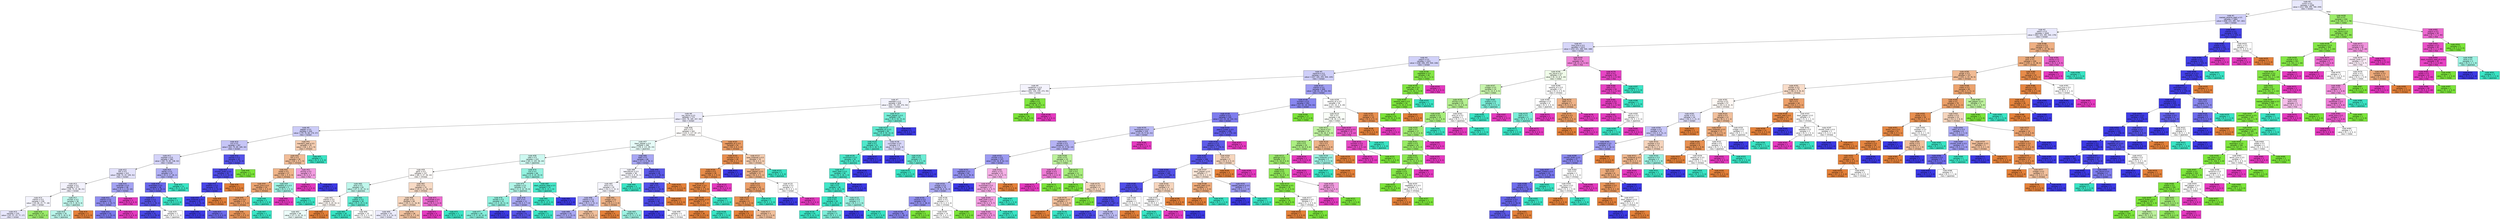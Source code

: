 digraph Tree {
node [shape=box, style="filled", color="black", fontname="helvetica"] ;
edge [fontname="helvetica"] ;
0 [label=<node &#35;0<br/>cumin &le; 0.5<br/>samples = 2298<br/>value = [412, 568, 290, 769, 259]<br/>class = korean>, fillcolor="#e8e8fc"] ;
1 [label=<node &#35;1<br/>roasted_sesame_seed &le; 0.5<br/>samples = 1864<br/>value = [408, 223, 285, 767, 181]<br/>class = korean>, fillcolor="#cfcef9"] ;
0 -> 1 [labeldistance=2.5, labelangle=45, headlabel="True"] ;
2 [label=<node &#35;2<br/>starch &le; 0.5<br/>samples = 1628<br/>value = [403, 223, 281, 542, 179]<br/>class = korean>, fillcolor="#e9e9fc"] ;
1 -> 2 ;
3 [label=<node &#35;3<br/>lime_juice &le; 0.5<br/>samples = 1413<br/>value = [254, 221, 266, 504, 168]<br/>class = korean>, fillcolor="#d7d6fa"] ;
2 -> 3 ;
4 [label=<node &#35;4<br/>yogurt &le; 0.5<br/>samples = 1321<br/>value = [248, 208, 255, 504, 106]<br/>class = korean>, fillcolor="#d1d1f9"] ;
3 -> 4 ;
5 [label=<node &#35;5<br/>cayenne &le; 0.5<br/>samples = 1275<br/>value = [247, 165, 254, 504, 105]<br/>class = korean>, fillcolor="#cfcff9"] ;
4 -> 5 ;
6 [label=<node &#35;6<br/>cardamom &le; 0.5<br/>samples = 867<br/>value = [201, 104, 235, 272, 55]<br/>class = korean>, fillcolor="#f4f3fd"] ;
5 -> 6 ;
7 [label=<node &#35;7<br/>seaweed &le; 0.5<br/>samples = 838<br/>value = [201, 76, 235, 272, 54]<br/>class = korean>, fillcolor="#f3f3fd"] ;
6 -> 7 ;
8 [label=<node &#35;8<br/>soy_sauce &le; 0.5<br/>samples = 773<br/>value = [201, 76, 185, 257, 54]<br/>class = korean>, fillcolor="#ececfc"] ;
7 -> 8 ;
9 [label=<node &#35;9<br/>pepper &le; 0.5<br/>samples = 430<br/>value = [79, 76, 68, 170, 37]<br/>class = korean>, fillcolor="#ccccf8"] ;
8 -> 9 ;
10 [label=<node &#35;10<br/>nut &le; 0.5<br/>samples = 397<br/>value = [61, 75, 60, 169, 32]<br/>class = korean>, fillcolor="#c6c5f7"] ;
9 -> 10 ;
11 [label=<node &#35;11<br/>soybean &le; 0.5<br/>samples = 362<br/>value = [58, 74, 60, 138, 32]<br/>class = korean>, fillcolor="#d4d3f9"] ;
10 -> 11 ;
12 [label=<node &#35;12<br/>fish &le; 0.5<br/>samples = 315<br/>value = [58, 74, 43, 109, 31]<br/>class = korean>, fillcolor="#e3e2fb"] ;
11 -> 12 ;
13 [label=<node &#35;13<br/>vinegar &le; 0.5<br/>samples = 277<br/>value = [56, 73, 41, 86, 21]<br/>class = korean>, fillcolor="#f3f2fd"] ;
12 -> 13 ;
14 [label=<node &#35;14<br/>cilantro &le; 0.5<br/>samples = 239<br/>value = [53, 68, 23, 77, 18]<br/>class = korean>, fillcolor="#f5f5fe"] ;
13 -> 14 ;
15 [label=<node &#35;15<br/>samples = 225<br/>value = [51, 57, 23, 77, 17]<br/>class = korean>, fillcolor="#e8e7fc"] ;
14 -> 15 ;
16 [label=<node &#35;16<br/>samples = 14<br/>value = [2, 11, 0, 0, 1]<br/>class = indian>, fillcolor="#9cec6b"] ;
14 -> 16 ;
17 [label=<node &#35;17<br/>chicken &le; 0.5<br/>samples = 38<br/>value = [3, 5, 18, 9, 3]<br/>class = japanese>, fillcolor="#c2f7ed"] ;
13 -> 17 ;
18 [label=<node &#35;18<br/>samples = 35<br/>value = [0, 5, 18, 9, 3]<br/>class = japanese>, fillcolor="#baf6eb"] ;
17 -> 18 ;
19 [label=<node &#35;19<br/>samples = 3<br/>value = [3, 0, 0, 0, 0]<br/>class = chinese>, fillcolor="#e58139"] ;
17 -> 19 ;
20 [label=<node &#35;20<br/>coriander &le; 0.5<br/>samples = 38<br/>value = [2, 1, 2, 23, 10]<br/>class = korean>, fillcolor="#a4a3f3"] ;
12 -> 20 ;
21 [label=<node &#35;21<br/>cilantro &le; 0.5<br/>samples = 35<br/>value = [2, 1, 2, 23, 7]<br/>class = korean>, fillcolor="#908ef0"] ;
20 -> 21 ;
22 [label=<node &#35;22<br/>samples = 32<br/>value = [2, 1, 2, 23, 4]<br/>class = korean>, fillcolor="#7b79ed"] ;
21 -> 22 ;
23 [label=<node &#35;23<br/>samples = 3<br/>value = [0, 0, 0, 0, 3]<br/>class = thai>, fillcolor="#e539c0"] ;
21 -> 23 ;
24 [label=<node &#35;24<br/>samples = 3<br/>value = [0, 0, 0, 0, 3]<br/>class = thai>, fillcolor="#e539c0"] ;
20 -> 24 ;
25 [label=<node &#35;25<br/>barley &le; 0.5<br/>samples = 47<br/>value = [0, 0, 17, 29, 1]<br/>class = korean>, fillcolor="#b1b0f5"] ;
11 -> 25 ;
26 [label=<node &#35;26<br/>enokidake &le; 0.5<br/>samples = 36<br/>value = [0, 0, 6, 29, 1]<br/>class = korean>, fillcolor="#6967eb"] ;
25 -> 26 ;
27 [label=<node &#35;27<br/>vinegar &le; 0.5<br/>samples = 33<br/>value = [0, 0, 3, 29, 1]<br/>class = korean>, fillcolor="#5653e8"] ;
26 -> 27 ;
28 [label=<node &#35;28<br/>samples = 31<br/>value = [0, 0, 2, 29, 0]<br/>class = korean>, fillcolor="#4947e7"] ;
27 -> 28 ;
29 [label=<node &#35;29<br/>samples = 2<br/>value = [0, 0, 1, 0, 1]<br/>class = japanese>, fillcolor="#ffffff"] ;
27 -> 29 ;
30 [label=<node &#35;30<br/>samples = 3<br/>value = [0, 0, 3, 0, 0]<br/>class = japanese>, fillcolor="#39e5c5"] ;
26 -> 30 ;
31 [label=<node &#35;31<br/>samples = 11<br/>value = [0, 0, 11, 0, 0]<br/>class = japanese>, fillcolor="#39e5c5"] ;
25 -> 31 ;
32 [label=<node &#35;32<br/>cashew &le; 0.5<br/>samples = 35<br/>value = [3, 1, 0, 31, 0]<br/>class = korean>, fillcolor="#5452e8"] ;
10 -> 32 ;
33 [label=<node &#35;33<br/>chicken_broth &le; 0.5<br/>samples = 34<br/>value = [3, 0, 0, 31, 0]<br/>class = korean>, fillcolor="#4f4ce8"] ;
32 -> 33 ;
34 [label=<node &#35;34<br/>shellfish &le; 0.5<br/>samples = 33<br/>value = [2, 0, 0, 31, 0]<br/>class = korean>, fillcolor="#4946e7"] ;
33 -> 34 ;
35 [label=<node &#35;35<br/>cane_molasses &le; 0.5<br/>samples = 32<br/>value = [1, 0, 0, 31, 0]<br/>class = korean>, fillcolor="#423fe6"] ;
34 -> 35 ;
36 [label=<node &#35;36<br/>samples = 27<br/>value = [0, 0, 0, 27, 0]<br/>class = korean>, fillcolor="#3c39e5"] ;
35 -> 36 ;
37 [label=<node &#35;37<br/>samples = 5<br/>value = [1, 0, 0, 4, 0]<br/>class = korean>, fillcolor="#6d6aec"] ;
35 -> 37 ;
38 [label=<node &#35;38<br/>samples = 1<br/>value = [1, 0, 0, 0, 0]<br/>class = chinese>, fillcolor="#e58139"] ;
34 -> 38 ;
39 [label=<node &#35;39<br/>samples = 1<br/>value = [1, 0, 0, 0, 0]<br/>class = chinese>, fillcolor="#e58139"] ;
33 -> 39 ;
40 [label=<node &#35;40<br/>samples = 1<br/>value = [0, 1, 0, 0, 0]<br/>class = indian>, fillcolor="#7be539"] ;
32 -> 40 ;
41 [label=<node &#35;41<br/>mandarin_peel &le; 0.5<br/>samples = 33<br/>value = [18, 1, 8, 1, 5]<br/>class = chinese>, fillcolor="#f5cdb0"] ;
9 -> 41 ;
42 [label=<node &#35;42<br/>fish &le; 0.5<br/>samples = 30<br/>value = [18, 1, 5, 1, 5]<br/>class = chinese>, fillcolor="#f1bd98"] ;
41 -> 42 ;
43 [label=<node &#35;43<br/>bread &le; 0.5<br/>samples = 27<br/>value = [18, 1, 5, 0, 3]<br/>class = chinese>, fillcolor="#f0b58a"] ;
42 -> 43 ;
44 [label=<node &#35;44<br/>lemon_juice &le; 0.5<br/>samples = 24<br/>value = [18, 1, 3, 0, 2]<br/>class = chinese>, fillcolor="#eca572"] ;
43 -> 44 ;
45 [label=<node &#35;45<br/>celery_oil &le; 0.5<br/>samples = 22<br/>value = [18, 1, 1, 0, 2]<br/>class = chinese>, fillcolor="#ea9a61"] ;
44 -> 45 ;
46 [label=<node &#35;46<br/>samples = 21<br/>value = [18, 1, 0, 0, 2]<br/>class = chinese>, fillcolor="#e99558"] ;
45 -> 46 ;
47 [label=<node &#35;47<br/>samples = 1<br/>value = [0, 0, 1, 0, 0]<br/>class = japanese>, fillcolor="#39e5c5"] ;
45 -> 47 ;
48 [label=<node &#35;48<br/>samples = 2<br/>value = [0, 0, 2, 0, 0]<br/>class = japanese>, fillcolor="#39e5c5"] ;
44 -> 48 ;
49 [label=<node &#35;49<br/>vegetable_oil &le; 0.5<br/>samples = 3<br/>value = [0, 0, 2, 0, 1]<br/>class = japanese>, fillcolor="#9cf2e2"] ;
43 -> 49 ;
50 [label=<node &#35;50<br/>samples = 1<br/>value = [0, 0, 0, 0, 1]<br/>class = thai>, fillcolor="#e539c0"] ;
49 -> 50 ;
51 [label=<node &#35;51<br/>samples = 2<br/>value = [0, 0, 2, 0, 0]<br/>class = japanese>, fillcolor="#39e5c5"] ;
49 -> 51 ;
52 [label=<node &#35;52<br/>shrimp &le; 0.5<br/>samples = 3<br/>value = [0, 0, 0, 1, 2]<br/>class = thai>, fillcolor="#f29ce0"] ;
42 -> 52 ;
53 [label=<node &#35;53<br/>samples = 2<br/>value = [0, 0, 0, 0, 2]<br/>class = thai>, fillcolor="#e539c0"] ;
52 -> 53 ;
54 [label=<node &#35;54<br/>samples = 1<br/>value = [0, 0, 0, 1, 0]<br/>class = korean>, fillcolor="#3c39e5"] ;
52 -> 54 ;
55 [label=<node &#35;55<br/>samples = 3<br/>value = [0, 0, 3, 0, 0]<br/>class = japanese>, fillcolor="#39e5c5"] ;
41 -> 55 ;
56 [label=<node &#35;56<br/>pork &le; 0.5<br/>samples = 343<br/>value = [122, 0, 117, 87, 17]<br/>class = chinese>, fillcolor="#fefcfb"] ;
8 -> 56 ;
57 [label=<node &#35;57<br/>black_pepper &le; 0.5<br/>samples = 289<br/>value = [78, 0, 111, 85, 15]<br/>class = japanese>, fillcolor="#e6fcf8"] ;
56 -> 57 ;
58 [label=<node &#35;58<br/>sake &le; 0.5<br/>samples = 223<br/>value = [61, 0, 102, 46, 14]<br/>class = japanese>, fillcolor="#cdf8f0"] ;
57 -> 58 ;
59 [label=<node &#35;59<br/>garlic &le; 0.5<br/>samples = 157<br/>value = [60, 0, 57, 26, 14]<br/>class = chinese>, fillcolor="#fefbf9"] ;
58 -> 59 ;
60 [label=<node &#35;60<br/>wine &le; 0.5<br/>samples = 83<br/>value = [27, 0, 45, 10, 1]<br/>class = japanese>, fillcolor="#bff7ec"] ;
59 -> 60 ;
61 [label=<node &#35;61<br/>cilantro &le; 0.5<br/>samples = 53<br/>value = [22, 0, 20, 10, 1]<br/>class = chinese>, fillcolor="#fdf7f3"] ;
60 -> 61 ;
62 [label=<node &#35;62<br/>samples = 48<br/>value = [17, 0, 20, 10, 1]<br/>class = japanese>, fillcolor="#ecfcf9"] ;
61 -> 62 ;
63 [label=<node &#35;63<br/>samples = 5<br/>value = [5, 0, 0, 0, 0]<br/>class = chinese>, fillcolor="#e58139"] ;
61 -> 63 ;
64 [label=<node &#35;64<br/>scallion &le; 0.5<br/>samples = 30<br/>value = [5, 0, 25, 0, 0]<br/>class = japanese>, fillcolor="#61ead1"] ;
60 -> 64 ;
65 [label=<node &#35;65<br/>samples = 20<br/>value = [0, 0, 20, 0, 0]<br/>class = japanese>, fillcolor="#39e5c5"] ;
64 -> 65 ;
66 [label=<node &#35;66<br/>samples = 10<br/>value = [5, 0, 5, 0, 0]<br/>class = chinese>, fillcolor="#ffffff"] ;
64 -> 66 ;
67 [label=<node &#35;67<br/>lime &le; 0.5<br/>samples = 74<br/>value = [33, 0, 12, 16, 13]<br/>class = chinese>, fillcolor="#f7dac5"] ;
59 -> 67 ;
68 [label=<node &#35;68<br/>ginger &le; 0.5<br/>samples = 69<br/>value = [33, 0, 11, 16, 9]<br/>class = chinese>, fillcolor="#f7d7bf"] ;
67 -> 68 ;
69 [label=<node &#35;69<br/>samples = 33<br/>value = [12, 0, 4, 14, 3]<br/>class = korean>, fillcolor="#ececfd"] ;
68 -> 69 ;
70 [label=<node &#35;70<br/>samples = 36<br/>value = [21, 0, 7, 2, 6]<br/>class = chinese>, fillcolor="#f2c29f"] ;
68 -> 70 ;
71 [label=<node &#35;71<br/>buckwheat &le; 0.5<br/>samples = 5<br/>value = [0, 0, 1, 0, 4]<br/>class = thai>, fillcolor="#ec6ad0"] ;
67 -> 71 ;
72 [label=<node &#35;72<br/>samples = 4<br/>value = [0, 0, 0, 0, 4]<br/>class = thai>, fillcolor="#e539c0"] ;
71 -> 72 ;
73 [label=<node &#35;73<br/>samples = 1<br/>value = [0, 0, 1, 0, 0]<br/>class = japanese>, fillcolor="#39e5c5"] ;
71 -> 73 ;
74 [label=<node &#35;74<br/>rice &le; 0.5<br/>samples = 66<br/>value = [1, 0, 45, 20, 0]<br/>class = japanese>, fillcolor="#93f1df"] ;
58 -> 74 ;
75 [label=<node &#35;75<br/>soybean &le; 0.5<br/>samples = 52<br/>value = [1, 0, 32, 19, 0]<br/>class = japanese>, fillcolor="#b1f5e8"] ;
74 -> 75 ;
76 [label=<node &#35;76<br/>tomato &le; 0.5<br/>samples = 41<br/>value = [1, 0, 28, 12, 0]<br/>class = japanese>, fillcolor="#92f1df"] ;
75 -> 76 ;
77 [label=<node &#35;77<br/>samples = 39<br/>value = [1, 0, 28, 10, 0]<br/>class = japanese>, fillcolor="#84efdb"] ;
76 -> 77 ;
78 [label=<node &#35;78<br/>samples = 2<br/>value = [0, 0, 0, 2, 0]<br/>class = korean>, fillcolor="#3c39e5"] ;
76 -> 78 ;
79 [label=<node &#35;79<br/>fish &le; 0.5<br/>samples = 11<br/>value = [0, 0, 4, 7, 0]<br/>class = korean>, fillcolor="#abaaf4"] ;
75 -> 79 ;
80 [label=<node &#35;80<br/>samples = 8<br/>value = [0, 0, 1, 7, 0]<br/>class = korean>, fillcolor="#5855e9"] ;
79 -> 80 ;
81 [label=<node &#35;81<br/>samples = 3<br/>value = [0, 0, 3, 0, 0]<br/>class = japanese>, fillcolor="#39e5c5"] ;
79 -> 81 ;
82 [label=<node &#35;82<br/>black_sesame_seed &le; 0.5<br/>samples = 14<br/>value = [0, 0, 13, 1, 0]<br/>class = japanese>, fillcolor="#48e7c9"] ;
74 -> 82 ;
83 [label=<node &#35;83<br/>samples = 13<br/>value = [0, 0, 13, 0, 0]<br/>class = japanese>, fillcolor="#39e5c5"] ;
82 -> 83 ;
84 [label=<node &#35;84<br/>samples = 1<br/>value = [0, 0, 0, 1, 0]<br/>class = korean>, fillcolor="#3c39e5"] ;
82 -> 84 ;
85 [label=<node &#35;85<br/>beef &le; 0.5<br/>samples = 66<br/>value = [17, 0, 9, 39, 1]<br/>class = korean>, fillcolor="#a7a6f3"] ;
57 -> 85 ;
86 [label=<node &#35;86<br/>katsuobushi &le; 0.5<br/>samples = 38<br/>value = [14, 0, 8, 15, 1]<br/>class = korean>, fillcolor="#f7f7fe"] ;
85 -> 86 ;
87 [label=<node &#35;87<br/>wine &le; 0.5<br/>samples = 35<br/>value = [14, 0, 5, 15, 1]<br/>class = korean>, fillcolor="#f6f6fe"] ;
86 -> 87 ;
88 [label=<node &#35;88<br/>cilantro &le; 0.5<br/>samples = 28<br/>value = [9, 0, 3, 15, 1]<br/>class = korean>, fillcolor="#c1c0f7"] ;
87 -> 88 ;
89 [label=<node &#35;89<br/>samples = 25<br/>value = [7, 0, 3, 15, 0]<br/>class = korean>, fillcolor="#a8a7f3"] ;
88 -> 89 ;
90 [label=<node &#35;90<br/>samples = 3<br/>value = [2, 0, 0, 0, 1]<br/>class = chinese>, fillcolor="#f2c09c"] ;
88 -> 90 ;
91 [label=<node &#35;91<br/>vinegar &le; 0.5<br/>samples = 7<br/>value = [5, 0, 2, 0, 0]<br/>class = chinese>, fillcolor="#efb388"] ;
87 -> 91 ;
92 [label=<node &#35;92<br/>samples = 4<br/>value = [4, 0, 0, 0, 0]<br/>class = chinese>, fillcolor="#e58139"] ;
91 -> 92 ;
93 [label=<node &#35;93<br/>samples = 3<br/>value = [1, 0, 2, 0, 0]<br/>class = japanese>, fillcolor="#9cf2e2"] ;
91 -> 93 ;
94 [label=<node &#35;94<br/>samples = 3<br/>value = [0, 0, 3, 0, 0]<br/>class = japanese>, fillcolor="#39e5c5"] ;
86 -> 94 ;
95 [label=<node &#35;95<br/>cilantro &le; 0.5<br/>samples = 28<br/>value = [3, 0, 1, 24, 0]<br/>class = korean>, fillcolor="#5b59e9"] ;
85 -> 95 ;
96 [label=<node &#35;96<br/>leek &le; 0.5<br/>samples = 27<br/>value = [2, 0, 1, 24, 0]<br/>class = korean>, fillcolor="#5351e8"] ;
95 -> 96 ;
97 [label=<node &#35;97<br/>soybean &le; 0.5<br/>samples = 26<br/>value = [1, 0, 1, 24, 0]<br/>class = korean>, fillcolor="#4c49e7"] ;
96 -> 97 ;
98 [label=<node &#35;98<br/>samples = 23<br/>value = [0, 0, 0, 23, 0]<br/>class = korean>, fillcolor="#3c39e5"] ;
97 -> 98 ;
99 [label=<node &#35;99<br/>samples = 3<br/>value = [1, 0, 1, 1, 0]<br/>class = chinese>, fillcolor="#ffffff"] ;
97 -> 99 ;
100 [label=<node &#35;100<br/>samples = 1<br/>value = [1, 0, 0, 0, 0]<br/>class = chinese>, fillcolor="#e58139"] ;
96 -> 100 ;
101 [label=<node &#35;101<br/>samples = 1<br/>value = [1, 0, 0, 0, 0]<br/>class = chinese>, fillcolor="#e58139"] ;
95 -> 101 ;
102 [label=<node &#35;102<br/>vegetable_oil &le; 0.5<br/>samples = 54<br/>value = [44, 0, 6, 2, 2]<br/>class = chinese>, fillcolor="#ea9b62"] ;
56 -> 102 ;
103 [label=<node &#35;103<br/>mustard &le; 0.5<br/>samples = 40<br/>value = [36, 0, 2, 1, 1]<br/>class = chinese>, fillcolor="#e88e4e"] ;
102 -> 103 ;
104 [label=<node &#35;104<br/>shallot &le; 0.5<br/>samples = 39<br/>value = [36, 0, 2, 0, 1]<br/>class = chinese>, fillcolor="#e78b49"] ;
103 -> 104 ;
105 [label=<node &#35;105<br/>beef_broth &le; 0.5<br/>samples = 38<br/>value = [36, 0, 2, 0, 0]<br/>class = chinese>, fillcolor="#e68844"] ;
104 -> 105 ;
106 [label=<node &#35;106<br/>green_bell_pepper &le; 0.5<br/>samples = 37<br/>value = [36, 0, 1, 0, 0]<br/>class = chinese>, fillcolor="#e6843e"] ;
105 -> 106 ;
107 [label=<node &#35;107<br/>samples = 36<br/>value = [36, 0, 0, 0, 0]<br/>class = chinese>, fillcolor="#e58139"] ;
106 -> 107 ;
108 [label=<node &#35;108<br/>samples = 1<br/>value = [0, 0, 1, 0, 0]<br/>class = japanese>, fillcolor="#39e5c5"] ;
106 -> 108 ;
109 [label=<node &#35;109<br/>samples = 1<br/>value = [0, 0, 1, 0, 0]<br/>class = japanese>, fillcolor="#39e5c5"] ;
105 -> 109 ;
110 [label=<node &#35;110<br/>samples = 1<br/>value = [0, 0, 0, 0, 1]<br/>class = thai>, fillcolor="#e539c0"] ;
104 -> 110 ;
111 [label=<node &#35;111<br/>samples = 1<br/>value = [0, 0, 0, 1, 0]<br/>class = korean>, fillcolor="#3c39e5"] ;
103 -> 111 ;
112 [label=<node &#35;112<br/>cane_molasses &le; 0.5<br/>samples = 14<br/>value = [8, 0, 4, 1, 1]<br/>class = chinese>, fillcolor="#f5cdb0"] ;
102 -> 112 ;
113 [label=<node &#35;113<br/>black_pepper &le; 0.5<br/>samples = 12<br/>value = [8, 0, 2, 1, 1]<br/>class = chinese>, fillcolor="#efb388"] ;
112 -> 113 ;
114 [label=<node &#35;114<br/>carrot &le; 0.5<br/>samples = 10<br/>value = [8, 0, 2, 0, 0]<br/>class = chinese>, fillcolor="#eca06a"] ;
113 -> 114 ;
115 [label=<node &#35;115<br/>sake &le; 0.5<br/>samples = 9<br/>value = [8, 0, 1, 0, 0]<br/>class = chinese>, fillcolor="#e89152"] ;
114 -> 115 ;
116 [label=<node &#35;116<br/>samples = 6<br/>value = [6, 0, 0, 0, 0]<br/>class = chinese>, fillcolor="#e58139"] ;
115 -> 116 ;
117 [label=<node &#35;117<br/>samples = 3<br/>value = [2, 0, 1, 0, 0]<br/>class = chinese>, fillcolor="#f2c09c"] ;
115 -> 117 ;
118 [label=<node &#35;118<br/>samples = 1<br/>value = [0, 0, 1, 0, 0]<br/>class = japanese>, fillcolor="#39e5c5"] ;
114 -> 118 ;
119 [label=<node &#35;119<br/>shrimp &le; 0.5<br/>samples = 2<br/>value = [0, 0, 0, 1, 1]<br/>class = korean>, fillcolor="#ffffff"] ;
113 -> 119 ;
120 [label=<node &#35;120<br/>samples = 1<br/>value = [0, 0, 0, 1, 0]<br/>class = korean>, fillcolor="#3c39e5"] ;
119 -> 120 ;
121 [label=<node &#35;121<br/>samples = 1<br/>value = [0, 0, 0, 0, 1]<br/>class = thai>, fillcolor="#e539c0"] ;
119 -> 121 ;
122 [label=<node &#35;122<br/>samples = 2<br/>value = [0, 0, 2, 0, 0]<br/>class = japanese>, fillcolor="#39e5c5"] ;
112 -> 122 ;
123 [label=<node &#35;123<br/>black_pepper &le; 0.5<br/>samples = 65<br/>value = [0, 0, 50, 15, 0]<br/>class = japanese>, fillcolor="#74edd6"] ;
7 -> 123 ;
124 [label=<node &#35;124<br/>vegetable_oil &le; 0.5<br/>samples = 60<br/>value = [0, 0, 50, 10, 0]<br/>class = japanese>, fillcolor="#61ead1"] ;
123 -> 124 ;
125 [label=<node &#35;125<br/>beef &le; 0.5<br/>samples = 51<br/>value = [0, 0, 46, 5, 0]<br/>class = japanese>, fillcolor="#4fe8cb"] ;
124 -> 125 ;
126 [label=<node &#35;126<br/>mushroom &le; 0.5<br/>samples = 50<br/>value = [0, 0, 46, 4, 0]<br/>class = japanese>, fillcolor="#4ae7ca"] ;
125 -> 126 ;
127 [label=<node &#35;127<br/>black_bean &le; 0.5<br/>samples = 49<br/>value = [0, 0, 46, 3, 0]<br/>class = japanese>, fillcolor="#46e7c9"] ;
126 -> 127 ;
128 [label=<node &#35;128<br/>kelp &le; 0.5<br/>samples = 48<br/>value = [0, 0, 46, 2, 0]<br/>class = japanese>, fillcolor="#42e6c8"] ;
127 -> 128 ;
129 [label=<node &#35;129<br/>tuna &le; 0.5<br/>samples = 45<br/>value = [0, 0, 44, 1, 0]<br/>class = japanese>, fillcolor="#3de6c6"] ;
128 -> 129 ;
130 [label=<node &#35;130<br/>samples = 41<br/>value = [0, 0, 41, 0, 0]<br/>class = japanese>, fillcolor="#39e5c5"] ;
129 -> 130 ;
131 [label=<node &#35;131<br/>samples = 4<br/>value = [0, 0, 3, 1, 0]<br/>class = japanese>, fillcolor="#7beed8"] ;
129 -> 131 ;
132 [label=<node &#35;132<br/>wasabi &le; 0.5<br/>samples = 3<br/>value = [0, 0, 2, 1, 0]<br/>class = japanese>, fillcolor="#9cf2e2"] ;
128 -> 132 ;
133 [label=<node &#35;133<br/>samples = 1<br/>value = [0, 0, 0, 1, 0]<br/>class = korean>, fillcolor="#3c39e5"] ;
132 -> 133 ;
134 [label=<node &#35;134<br/>samples = 2<br/>value = [0, 0, 2, 0, 0]<br/>class = japanese>, fillcolor="#39e5c5"] ;
132 -> 134 ;
135 [label=<node &#35;135<br/>samples = 1<br/>value = [0, 0, 0, 1, 0]<br/>class = korean>, fillcolor="#3c39e5"] ;
127 -> 135 ;
136 [label=<node &#35;136<br/>samples = 1<br/>value = [0, 0, 0, 1, 0]<br/>class = korean>, fillcolor="#3c39e5"] ;
126 -> 136 ;
137 [label=<node &#35;137<br/>samples = 1<br/>value = [0, 0, 0, 1, 0]<br/>class = korean>, fillcolor="#3c39e5"] ;
125 -> 137 ;
138 [label=<node &#35;138<br/>cucumber &le; 0.5<br/>samples = 9<br/>value = [0, 0, 4, 5, 0]<br/>class = korean>, fillcolor="#d8d7fa"] ;
124 -> 138 ;
139 [label=<node &#35;139<br/>samples = 4<br/>value = [0, 0, 0, 4, 0]<br/>class = korean>, fillcolor="#3c39e5"] ;
138 -> 139 ;
140 [label=<node &#35;140<br/>cider &le; 0.5<br/>samples = 5<br/>value = [0, 0, 4, 1, 0]<br/>class = japanese>, fillcolor="#6aecd4"] ;
138 -> 140 ;
141 [label=<node &#35;141<br/>samples = 4<br/>value = [0, 0, 4, 0, 0]<br/>class = japanese>, fillcolor="#39e5c5"] ;
140 -> 141 ;
142 [label=<node &#35;142<br/>samples = 1<br/>value = [0, 0, 0, 1, 0]<br/>class = korean>, fillcolor="#3c39e5"] ;
140 -> 142 ;
143 [label=<node &#35;143<br/>samples = 5<br/>value = [0, 0, 0, 5, 0]<br/>class = korean>, fillcolor="#3c39e5"] ;
123 -> 143 ;
144 [label=<node &#35;144<br/>coffee &le; 0.5<br/>samples = 29<br/>value = [0, 28, 0, 0, 1]<br/>class = indian>, fillcolor="#80e640"] ;
6 -> 144 ;
145 [label=<node &#35;145<br/>samples = 28<br/>value = [0, 28, 0, 0, 0]<br/>class = indian>, fillcolor="#7be539"] ;
144 -> 145 ;
146 [label=<node &#35;146<br/>samples = 1<br/>value = [0, 0, 0, 0, 1]<br/>class = thai>, fillcolor="#e539c0"] ;
144 -> 146 ;
147 [label=<node &#35;147<br/>cilantro &le; 0.5<br/>samples = 408<br/>value = [46, 61, 19, 232, 50]<br/>class = korean>, fillcolor="#9f9df2"] ;
5 -> 147 ;
148 [label=<node &#35;148<br/>turmeric &le; 0.5<br/>samples = 352<br/>value = [31, 42, 16, 232, 31]<br/>class = korean>, fillcolor="#8786ef"] ;
147 -> 148 ;
149 [label=<node &#35;149<br/>scallion &le; 0.5<br/>samples = 335<br/>value = [31, 25, 16, 232, 31]<br/>class = korean>, fillcolor="#7e7cee"] ;
148 -> 149 ;
150 [label=<node &#35;150<br/>lemongrass &le; 0.5<br/>samples = 129<br/>value = [12, 25, 9, 62, 21]<br/>class = korean>, fillcolor="#bab9f6"] ;
149 -> 150 ;
151 [label=<node &#35;151<br/>tomato &le; 0.5<br/>samples = 122<br/>value = [12, 25, 9, 62, 14]<br/>class = korean>, fillcolor="#b5b3f5"] ;
150 -> 151 ;
152 [label=<node &#35;152<br/>chicken &le; 0.5<br/>samples = 107<br/>value = [10, 16, 8, 62, 11]<br/>class = korean>, fillcolor="#9c9bf2"] ;
151 -> 152 ;
153 [label=<node &#35;153<br/>vegetable &le; 0.5<br/>samples = 94<br/>value = [9, 16, 6, 59, 4]<br/>class = korean>, fillcolor="#9492f1"] ;
152 -> 153 ;
154 [label=<node &#35;154<br/>vinegar &le; 0.5<br/>samples = 76<br/>value = [9, 16, 6, 41, 4]<br/>class = korean>, fillcolor="#aeacf4"] ;
153 -> 154 ;
155 [label=<node &#35;155<br/>coconut &le; 0.5<br/>samples = 59<br/>value = [5, 12, 2, 38, 2]<br/>class = korean>, fillcolor="#9391f1"] ;
154 -> 155 ;
156 [label=<node &#35;156<br/>samples = 56<br/>value = [5, 9, 2, 38, 2]<br/>class = korean>, fillcolor="#8785ef"] ;
155 -> 156 ;
157 [label=<node &#35;157<br/>samples = 3<br/>value = [0, 3, 0, 0, 0]<br/>class = indian>, fillcolor="#7be539"] ;
155 -> 157 ;
158 [label=<node &#35;158<br/>raisin &le; 0.5<br/>samples = 17<br/>value = [4, 4, 4, 3, 2]<br/>class = chinese>, fillcolor="#ffffff"] ;
154 -> 158 ;
159 [label=<node &#35;159<br/>samples = 14<br/>value = [4, 1, 4, 3, 2]<br/>class = chinese>, fillcolor="#ffffff"] ;
158 -> 159 ;
160 [label=<node &#35;160<br/>samples = 3<br/>value = [0, 3, 0, 0, 0]<br/>class = indian>, fillcolor="#7be539"] ;
158 -> 160 ;
161 [label=<node &#35;161<br/>samples = 18<br/>value = [0, 0, 0, 18, 0]<br/>class = korean>, fillcolor="#3c39e5"] ;
153 -> 161 ;
162 [label=<node &#35;162<br/>sherry &le; 0.5<br/>samples = 13<br/>value = [1, 0, 2, 3, 7]<br/>class = thai>, fillcolor="#f5b0e6"] ;
152 -> 162 ;
163 [label=<node &#35;163<br/>buckwheat &le; 0.5<br/>samples = 12<br/>value = [0, 0, 2, 3, 7]<br/>class = thai>, fillcolor="#f3a7e3"] ;
162 -> 163 ;
164 [label=<node &#35;164<br/>beef_broth &le; 0.5<br/>samples = 11<br/>value = [0, 0, 1, 3, 7]<br/>class = thai>, fillcolor="#f29ce0"] ;
163 -> 164 ;
165 [label=<node &#35;165<br/>samples = 10<br/>value = [0, 0, 0, 3, 7]<br/>class = thai>, fillcolor="#f08edb"] ;
164 -> 165 ;
166 [label=<node &#35;166<br/>samples = 1<br/>value = [0, 0, 1, 0, 0]<br/>class = japanese>, fillcolor="#39e5c5"] ;
164 -> 166 ;
167 [label=<node &#35;167<br/>samples = 1<br/>value = [0, 0, 1, 0, 0]<br/>class = japanese>, fillcolor="#39e5c5"] ;
163 -> 167 ;
168 [label=<node &#35;168<br/>samples = 1<br/>value = [1, 0, 0, 0, 0]<br/>class = chinese>, fillcolor="#e58139"] ;
162 -> 168 ;
169 [label=<node &#35;169<br/>onion &le; 0.5<br/>samples = 15<br/>value = [2, 9, 1, 0, 3]<br/>class = indian>, fillcolor="#bdf29c"] ;
151 -> 169 ;
170 [label=<node &#35;170<br/>ginger &le; 0.5<br/>samples = 4<br/>value = [0, 1, 0, 0, 3]<br/>class = thai>, fillcolor="#ee7bd5"] ;
169 -> 170 ;
171 [label=<node &#35;171<br/>samples = 3<br/>value = [0, 0, 0, 0, 3]<br/>class = thai>, fillcolor="#e539c0"] ;
170 -> 171 ;
172 [label=<node &#35;172<br/>samples = 1<br/>value = [0, 1, 0, 0, 0]<br/>class = indian>, fillcolor="#7be539"] ;
170 -> 172 ;
173 [label=<node &#35;173<br/>corn &le; 0.5<br/>samples = 11<br/>value = [2, 8, 1, 0, 0]<br/>class = indian>, fillcolor="#a7ee7b"] ;
169 -> 173 ;
174 [label=<node &#35;174<br/>samples = 7<br/>value = [0, 7, 0, 0, 0]<br/>class = indian>, fillcolor="#7be539"] ;
173 -> 174 ;
175 [label=<node &#35;175<br/>mango &le; 0.5<br/>samples = 4<br/>value = [2, 1, 1, 0, 0]<br/>class = chinese>, fillcolor="#f6d5bd"] ;
173 -> 175 ;
176 [label=<node &#35;176<br/>black_pepper &le; 0.5<br/>samples = 3<br/>value = [2, 0, 1, 0, 0]<br/>class = chinese>, fillcolor="#f2c09c"] ;
175 -> 176 ;
177 [label=<node &#35;177<br/>samples = 2<br/>value = [2, 0, 0, 0, 0]<br/>class = chinese>, fillcolor="#e58139"] ;
176 -> 177 ;
178 [label=<node &#35;178<br/>samples = 1<br/>value = [0, 0, 1, 0, 0]<br/>class = japanese>, fillcolor="#39e5c5"] ;
176 -> 178 ;
179 [label=<node &#35;179<br/>samples = 1<br/>value = [0, 1, 0, 0, 0]<br/>class = indian>, fillcolor="#7be539"] ;
175 -> 179 ;
180 [label=<node &#35;180<br/>samples = 7<br/>value = [0, 0, 0, 0, 7]<br/>class = thai>, fillcolor="#e539c0"] ;
150 -> 180 ;
181 [label=<node &#35;181<br/>peanut_butter &le; 0.5<br/>samples = 206<br/>value = [19, 0, 7, 170, 10]<br/>class = korean>, fillcolor="#625fea"] ;
149 -> 181 ;
182 [label=<node &#35;182<br/>peanut &le; 0.5<br/>samples = 201<br/>value = [19, 0, 7, 170, 5]<br/>class = korean>, fillcolor="#5d5be9"] ;
181 -> 182 ;
183 [label=<node &#35;183<br/>wine &le; 0.5<br/>samples = 196<br/>value = [16, 0, 7, 170, 3]<br/>class = korean>, fillcolor="#5856e9"] ;
182 -> 183 ;
184 [label=<node &#35;184<br/>macaroni &le; 0.5<br/>samples = 189<br/>value = [13, 0, 5, 168, 3]<br/>class = korean>, fillcolor="#5351e8"] ;
183 -> 184 ;
185 [label=<node &#35;185<br/>sherry &le; 0.5<br/>samples = 185<br/>value = [11, 0, 5, 167, 2]<br/>class = korean>, fillcolor="#504de8"] ;
184 -> 185 ;
186 [label=<node &#35;186<br/>chicken &le; 0.5<br/>samples = 183<br/>value = [10, 0, 4, 167, 2]<br/>class = korean>, fillcolor="#4e4be7"] ;
185 -> 186 ;
187 [label=<node &#35;187<br/>samples = 175<br/>value = [9, 0, 2, 163, 1]<br/>class = korean>, fillcolor="#4a47e7"] ;
186 -> 187 ;
188 [label=<node &#35;188<br/>samples = 8<br/>value = [1, 0, 2, 4, 1]<br/>class = korean>, fillcolor="#bebdf6"] ;
186 -> 188 ;
189 [label=<node &#35;189<br/>sake &le; 0.5<br/>samples = 2<br/>value = [1, 0, 1, 0, 0]<br/>class = chinese>, fillcolor="#ffffff"] ;
185 -> 189 ;
190 [label=<node &#35;190<br/>samples = 1<br/>value = [1, 0, 0, 0, 0]<br/>class = chinese>, fillcolor="#e58139"] ;
189 -> 190 ;
191 [label=<node &#35;191<br/>samples = 1<br/>value = [0, 0, 1, 0, 0]<br/>class = japanese>, fillcolor="#39e5c5"] ;
189 -> 191 ;
192 [label=<node &#35;192<br/>vinegar &le; 0.5<br/>samples = 4<br/>value = [2, 0, 0, 1, 1]<br/>class = chinese>, fillcolor="#f6d5bd"] ;
184 -> 192 ;
193 [label=<node &#35;193<br/>vegetable &le; 0.5<br/>samples = 2<br/>value = [0, 0, 0, 1, 1]<br/>class = korean>, fillcolor="#ffffff"] ;
192 -> 193 ;
194 [label=<node &#35;194<br/>samples = 1<br/>value = [0, 0, 0, 0, 1]<br/>class = thai>, fillcolor="#e539c0"] ;
193 -> 194 ;
195 [label=<node &#35;195<br/>samples = 1<br/>value = [0, 0, 0, 1, 0]<br/>class = korean>, fillcolor="#3c39e5"] ;
193 -> 195 ;
196 [label=<node &#35;196<br/>samples = 2<br/>value = [2, 0, 0, 0, 0]<br/>class = chinese>, fillcolor="#e58139"] ;
192 -> 196 ;
197 [label=<node &#35;197<br/>black_pepper &le; 0.5<br/>samples = 7<br/>value = [3, 0, 2, 2, 0]<br/>class = chinese>, fillcolor="#fae6d7"] ;
183 -> 197 ;
198 [label=<node &#35;198<br/>sesame_seed &le; 0.5<br/>samples = 4<br/>value = [3, 0, 1, 0, 0]<br/>class = chinese>, fillcolor="#eeab7b"] ;
197 -> 198 ;
199 [label=<node &#35;199<br/>samples = 3<br/>value = [3, 0, 0, 0, 0]<br/>class = chinese>, fillcolor="#e58139"] ;
198 -> 199 ;
200 [label=<node &#35;200<br/>samples = 1<br/>value = [0, 0, 1, 0, 0]<br/>class = japanese>, fillcolor="#39e5c5"] ;
198 -> 200 ;
201 [label=<node &#35;201<br/>roasted_peanut &le; 0.5<br/>samples = 3<br/>value = [0, 0, 1, 2, 0]<br/>class = korean>, fillcolor="#9e9cf2"] ;
197 -> 201 ;
202 [label=<node &#35;202<br/>samples = 2<br/>value = [0, 0, 0, 2, 0]<br/>class = korean>, fillcolor="#3c39e5"] ;
201 -> 202 ;
203 [label=<node &#35;203<br/>samples = 1<br/>value = [0, 0, 1, 0, 0]<br/>class = japanese>, fillcolor="#39e5c5"] ;
201 -> 203 ;
204 [label=<node &#35;204<br/>rice &le; 0.5<br/>samples = 5<br/>value = [3, 0, 0, 0, 2]<br/>class = chinese>, fillcolor="#f6d5bd"] ;
182 -> 204 ;
205 [label=<node &#35;205<br/>samples = 3<br/>value = [3, 0, 0, 0, 0]<br/>class = chinese>, fillcolor="#e58139"] ;
204 -> 205 ;
206 [label=<node &#35;206<br/>samples = 2<br/>value = [0, 0, 0, 0, 2]<br/>class = thai>, fillcolor="#e539c0"] ;
204 -> 206 ;
207 [label=<node &#35;207<br/>samples = 5<br/>value = [0, 0, 0, 0, 5]<br/>class = thai>, fillcolor="#e539c0"] ;
181 -> 207 ;
208 [label=<node &#35;208<br/>samples = 17<br/>value = [0, 17, 0, 0, 0]<br/>class = indian>, fillcolor="#7be539"] ;
148 -> 208 ;
209 [label=<node &#35;209<br/>sesame_oil &le; 0.5<br/>samples = 56<br/>value = [15, 19, 3, 0, 19]<br/>class = indian>, fillcolor="#ffffff"] ;
147 -> 209 ;
210 [label=<node &#35;210<br/>fish &le; 0.5<br/>samples = 46<br/>value = [6, 19, 3, 0, 18]<br/>class = indian>, fillcolor="#fafef8"] ;
209 -> 210 ;
211 [label=<node &#35;211<br/>soy_sauce &le; 0.5<br/>samples = 32<br/>value = [6, 18, 2, 0, 6]<br/>class = indian>, fillcolor="#c2f3a4"] ;
210 -> 211 ;
212 [label=<node &#35;212<br/>wine &le; 0.5<br/>samples = 25<br/>value = [1, 18, 0, 0, 6]<br/>class = indian>, fillcolor="#acef82"] ;
211 -> 212 ;
213 [label=<node &#35;213<br/>galanga &le; 0.5<br/>samples = 23<br/>value = [1, 18, 0, 0, 4]<br/>class = indian>, fillcolor="#9eec6d"] ;
212 -> 213 ;
214 [label=<node &#35;214<br/>bread &le; 0.5<br/>samples = 21<br/>value = [1, 18, 0, 0, 2]<br/>class = indian>, fillcolor="#90e958"] ;
213 -> 214 ;
215 [label=<node &#35;215<br/>cane_molasses &le; 0.5<br/>samples = 18<br/>value = [1, 17, 0, 0, 0]<br/>class = indian>, fillcolor="#83e745"] ;
214 -> 215 ;
216 [label=<node &#35;216<br/>samples = 16<br/>value = [0, 16, 0, 0, 0]<br/>class = indian>, fillcolor="#7be539"] ;
215 -> 216 ;
217 [label=<node &#35;217<br/>vegetable &le; 0.5<br/>samples = 2<br/>value = [1, 1, 0, 0, 0]<br/>class = chinese>, fillcolor="#ffffff"] ;
215 -> 217 ;
218 [label=<node &#35;218<br/>samples = 1<br/>value = [1, 0, 0, 0, 0]<br/>class = chinese>, fillcolor="#e58139"] ;
217 -> 218 ;
219 [label=<node &#35;219<br/>samples = 1<br/>value = [0, 1, 0, 0, 0]<br/>class = indian>, fillcolor="#7be539"] ;
217 -> 219 ;
220 [label=<node &#35;220<br/>ginger &le; 0.5<br/>samples = 3<br/>value = [0, 1, 0, 0, 2]<br/>class = thai>, fillcolor="#f29ce0"] ;
214 -> 220 ;
221 [label=<node &#35;221<br/>samples = 2<br/>value = [0, 0, 0, 0, 2]<br/>class = thai>, fillcolor="#e539c0"] ;
220 -> 221 ;
222 [label=<node &#35;222<br/>samples = 1<br/>value = [0, 1, 0, 0, 0]<br/>class = indian>, fillcolor="#7be539"] ;
220 -> 222 ;
223 [label=<node &#35;223<br/>samples = 2<br/>value = [0, 0, 0, 0, 2]<br/>class = thai>, fillcolor="#e539c0"] ;
213 -> 223 ;
224 [label=<node &#35;224<br/>samples = 2<br/>value = [0, 0, 0, 0, 2]<br/>class = thai>, fillcolor="#e539c0"] ;
212 -> 224 ;
225 [label=<node &#35;225<br/>rice &le; 0.5<br/>samples = 7<br/>value = [5, 0, 2, 0, 0]<br/>class = chinese>, fillcolor="#efb388"] ;
211 -> 225 ;
226 [label=<node &#35;226<br/>cane_molasses &le; 0.5<br/>samples = 3<br/>value = [1, 0, 2, 0, 0]<br/>class = japanese>, fillcolor="#9cf2e2"] ;
225 -> 226 ;
227 [label=<node &#35;227<br/>samples = 2<br/>value = [0, 0, 2, 0, 0]<br/>class = japanese>, fillcolor="#39e5c5"] ;
226 -> 227 ;
228 [label=<node &#35;228<br/>samples = 1<br/>value = [1, 0, 0, 0, 0]<br/>class = chinese>, fillcolor="#e58139"] ;
226 -> 228 ;
229 [label=<node &#35;229<br/>samples = 4<br/>value = [4, 0, 0, 0, 0]<br/>class = chinese>, fillcolor="#e58139"] ;
225 -> 229 ;
230 [label=<node &#35;230<br/>brussels_sprout &le; 0.5<br/>samples = 14<br/>value = [0, 1, 1, 0, 12]<br/>class = thai>, fillcolor="#e957ca"] ;
210 -> 230 ;
231 [label=<node &#35;231<br/>turmeric &le; 0.5<br/>samples = 13<br/>value = [0, 1, 0, 0, 12]<br/>class = thai>, fillcolor="#e749c5"] ;
230 -> 231 ;
232 [label=<node &#35;232<br/>samples = 12<br/>value = [0, 0, 0, 0, 12]<br/>class = thai>, fillcolor="#e539c0"] ;
231 -> 232 ;
233 [label=<node &#35;233<br/>samples = 1<br/>value = [0, 1, 0, 0, 0]<br/>class = indian>, fillcolor="#7be539"] ;
231 -> 233 ;
234 [label=<node &#35;234<br/>samples = 1<br/>value = [0, 0, 1, 0, 0]<br/>class = japanese>, fillcolor="#39e5c5"] ;
230 -> 234 ;
235 [label=<node &#35;235<br/>cream &le; 0.5<br/>samples = 10<br/>value = [9, 0, 0, 0, 1]<br/>class = chinese>, fillcolor="#e88f4f"] ;
209 -> 235 ;
236 [label=<node &#35;236<br/>samples = 9<br/>value = [9, 0, 0, 0, 0]<br/>class = chinese>, fillcolor="#e58139"] ;
235 -> 236 ;
237 [label=<node &#35;237<br/>samples = 1<br/>value = [0, 0, 0, 0, 1]<br/>class = thai>, fillcolor="#e539c0"] ;
235 -> 237 ;
238 [label=<node &#35;238<br/>vegetable &le; 0.5<br/>samples = 46<br/>value = [1, 43, 1, 0, 1]<br/>class = indian>, fillcolor="#84e746"] ;
4 -> 238 ;
239 [label=<node &#35;239<br/>green_tea &le; 0.5<br/>samples = 45<br/>value = [1, 43, 1, 0, 0]<br/>class = indian>, fillcolor="#81e642"] ;
238 -> 239 ;
240 [label=<node &#35;240<br/>sesame_seed &le; 0.5<br/>samples = 44<br/>value = [1, 43, 0, 0, 0]<br/>class = indian>, fillcolor="#7ee63e"] ;
239 -> 240 ;
241 [label=<node &#35;241<br/>samples = 43<br/>value = [0, 43, 0, 0, 0]<br/>class = indian>, fillcolor="#7be539"] ;
240 -> 241 ;
242 [label=<node &#35;242<br/>samples = 1<br/>value = [1, 0, 0, 0, 0]<br/>class = chinese>, fillcolor="#e58139"] ;
240 -> 242 ;
243 [label=<node &#35;243<br/>samples = 1<br/>value = [0, 0, 1, 0, 0]<br/>class = japanese>, fillcolor="#39e5c5"] ;
239 -> 243 ;
244 [label=<node &#35;244<br/>samples = 1<br/>value = [0, 0, 0, 0, 1]<br/>class = thai>, fillcolor="#e539c0"] ;
238 -> 244 ;
245 [label=<node &#35;245<br/>fish &le; 0.5<br/>samples = 92<br/>value = [6, 13, 11, 0, 62]<br/>class = thai>, fillcolor="#ef84d8"] ;
3 -> 245 ;
246 [label=<node &#35;246<br/>soy_sauce &le; 0.5<br/>samples = 37<br/>value = [6, 13, 8, 0, 10]<br/>class = indian>, fillcolor="#f0fce9"] ;
245 -> 246 ;
247 [label=<node &#35;247<br/>vinegar &le; 0.5<br/>samples = 24<br/>value = [1, 13, 5, 0, 5]<br/>class = indian>, fillcolor="#c7f4ac"] ;
246 -> 247 ;
248 [label=<node &#35;248<br/>shrimp &le; 0.5<br/>samples = 20<br/>value = [1, 13, 2, 0, 4]<br/>class = indian>, fillcolor="#b5f090"] ;
247 -> 248 ;
249 [label=<node &#35;249<br/>wasabi &le; 0.5<br/>samples = 18<br/>value = [1, 13, 1, 0, 3]<br/>class = indian>, fillcolor="#a7ee7b"] ;
248 -> 249 ;
250 [label=<node &#35;250<br/>beef &le; 0.5<br/>samples = 17<br/>value = [1, 13, 0, 0, 3]<br/>class = indian>, fillcolor="#a1ec72"] ;
249 -> 250 ;
251 [label=<node &#35;251<br/>radish &le; 0.5<br/>samples = 16<br/>value = [1, 13, 0, 0, 2]<br/>class = indian>, fillcolor="#97eb63"] ;
250 -> 251 ;
252 [label=<node &#35;252<br/>shallot &le; 0.5<br/>samples = 15<br/>value = [1, 13, 0, 0, 1]<br/>class = indian>, fillcolor="#8ee955"] ;
251 -> 252 ;
253 [label=<node &#35;253<br/>pepper &le; 0.5<br/>samples = 14<br/>value = [1, 13, 0, 0, 0]<br/>class = indian>, fillcolor="#85e748"] ;
252 -> 253 ;
254 [label=<node &#35;254<br/>samples = 12<br/>value = [0, 12, 0, 0, 0]<br/>class = indian>, fillcolor="#7be539"] ;
253 -> 254 ;
255 [label=<node &#35;255<br/>vegetable_oil &le; 0.5<br/>samples = 2<br/>value = [1, 1, 0, 0, 0]<br/>class = chinese>, fillcolor="#ffffff"] ;
253 -> 255 ;
256 [label=<node &#35;256<br/>samples = 1<br/>value = [1, 0, 0, 0, 0]<br/>class = chinese>, fillcolor="#e58139"] ;
255 -> 256 ;
257 [label=<node &#35;257<br/>samples = 1<br/>value = [0, 1, 0, 0, 0]<br/>class = indian>, fillcolor="#7be539"] ;
255 -> 257 ;
258 [label=<node &#35;258<br/>samples = 1<br/>value = [0, 0, 0, 0, 1]<br/>class = thai>, fillcolor="#e539c0"] ;
252 -> 258 ;
259 [label=<node &#35;259<br/>samples = 1<br/>value = [0, 0, 0, 0, 1]<br/>class = thai>, fillcolor="#e539c0"] ;
251 -> 259 ;
260 [label=<node &#35;260<br/>samples = 1<br/>value = [0, 0, 0, 0, 1]<br/>class = thai>, fillcolor="#e539c0"] ;
250 -> 260 ;
261 [label=<node &#35;261<br/>samples = 1<br/>value = [0, 0, 1, 0, 0]<br/>class = japanese>, fillcolor="#39e5c5"] ;
249 -> 261 ;
262 [label=<node &#35;262<br/>olive_oil &le; 0.5<br/>samples = 2<br/>value = [0, 0, 1, 0, 1]<br/>class = japanese>, fillcolor="#ffffff"] ;
248 -> 262 ;
263 [label=<node &#35;263<br/>samples = 1<br/>value = [0, 0, 0, 0, 1]<br/>class = thai>, fillcolor="#e539c0"] ;
262 -> 263 ;
264 [label=<node &#35;264<br/>samples = 1<br/>value = [0, 0, 1, 0, 0]<br/>class = japanese>, fillcolor="#39e5c5"] ;
262 -> 264 ;
265 [label=<node &#35;265<br/>scallion &le; 0.5<br/>samples = 4<br/>value = [0, 0, 3, 0, 1]<br/>class = japanese>, fillcolor="#7beed8"] ;
247 -> 265 ;
266 [label=<node &#35;266<br/>samples = 3<br/>value = [0, 0, 3, 0, 0]<br/>class = japanese>, fillcolor="#39e5c5"] ;
265 -> 266 ;
267 [label=<node &#35;267<br/>samples = 1<br/>value = [0, 0, 0, 0, 1]<br/>class = thai>, fillcolor="#e539c0"] ;
265 -> 267 ;
268 [label=<node &#35;268<br/>sesame_oil &le; 0.5<br/>samples = 13<br/>value = [5, 0, 3, 0, 5]<br/>class = chinese>, fillcolor="#ffffff"] ;
246 -> 268 ;
269 [label=<node &#35;269<br/>cabbage &le; 0.5<br/>samples = 6<br/>value = [0, 0, 3, 0, 3]<br/>class = japanese>, fillcolor="#ffffff"] ;
268 -> 269 ;
270 [label=<node &#35;270<br/>basil &le; 0.5<br/>samples = 4<br/>value = [0, 0, 3, 0, 1]<br/>class = japanese>, fillcolor="#7beed8"] ;
269 -> 270 ;
271 [label=<node &#35;271<br/>samples = 3<br/>value = [0, 0, 3, 0, 0]<br/>class = japanese>, fillcolor="#39e5c5"] ;
270 -> 271 ;
272 [label=<node &#35;272<br/>samples = 1<br/>value = [0, 0, 0, 0, 1]<br/>class = thai>, fillcolor="#e539c0"] ;
270 -> 272 ;
273 [label=<node &#35;273<br/>samples = 2<br/>value = [0, 0, 0, 0, 2]<br/>class = thai>, fillcolor="#e539c0"] ;
269 -> 273 ;
274 [label=<node &#35;274<br/>beef &le; 0.5<br/>samples = 7<br/>value = [5, 0, 0, 0, 2]<br/>class = chinese>, fillcolor="#efb388"] ;
268 -> 274 ;
275 [label=<node &#35;275<br/>olive_oil &le; 0.5<br/>samples = 6<br/>value = [5, 0, 0, 0, 1]<br/>class = chinese>, fillcolor="#ea9a61"] ;
274 -> 275 ;
276 [label=<node &#35;276<br/>samples = 5<br/>value = [5, 0, 0, 0, 0]<br/>class = chinese>, fillcolor="#e58139"] ;
275 -> 276 ;
277 [label=<node &#35;277<br/>samples = 1<br/>value = [0, 0, 0, 0, 1]<br/>class = thai>, fillcolor="#e539c0"] ;
275 -> 277 ;
278 [label=<node &#35;278<br/>samples = 1<br/>value = [0, 0, 0, 0, 1]<br/>class = thai>, fillcolor="#e539c0"] ;
274 -> 278 ;
279 [label=<node &#35;279<br/>litchi &le; 0.5<br/>samples = 55<br/>value = [0, 0, 3, 0, 52]<br/>class = thai>, fillcolor="#e644c4"] ;
245 -> 279 ;
280 [label=<node &#35;280<br/>sake &le; 0.5<br/>samples = 54<br/>value = [0, 0, 2, 0, 52]<br/>class = thai>, fillcolor="#e641c2"] ;
279 -> 280 ;
281 [label=<node &#35;281<br/>salmon &le; 0.5<br/>samples = 53<br/>value = [0, 0, 1, 0, 52]<br/>class = thai>, fillcolor="#e63dc1"] ;
280 -> 281 ;
282 [label=<node &#35;282<br/>samples = 51<br/>value = [0, 0, 0, 0, 51]<br/>class = thai>, fillcolor="#e539c0"] ;
281 -> 282 ;
283 [label=<node &#35;283<br/>lettuce &le; 0.5<br/>samples = 2<br/>value = [0, 0, 1, 0, 1]<br/>class = japanese>, fillcolor="#ffffff"] ;
281 -> 283 ;
284 [label=<node &#35;284<br/>samples = 1<br/>value = [0, 0, 1, 0, 0]<br/>class = japanese>, fillcolor="#39e5c5"] ;
283 -> 284 ;
285 [label=<node &#35;285<br/>samples = 1<br/>value = [0, 0, 0, 0, 1]<br/>class = thai>, fillcolor="#e539c0"] ;
283 -> 285 ;
286 [label=<node &#35;286<br/>samples = 1<br/>value = [0, 0, 1, 0, 0]<br/>class = japanese>, fillcolor="#39e5c5"] ;
280 -> 286 ;
287 [label=<node &#35;287<br/>samples = 1<br/>value = [0, 0, 1, 0, 0]<br/>class = japanese>, fillcolor="#39e5c5"] ;
279 -> 287 ;
288 [label=<node &#35;288<br/>coconut &le; 0.5<br/>samples = 215<br/>value = [149, 2, 15, 38, 11]<br/>class = chinese>, fillcolor="#efb083"] ;
2 -> 288 ;
289 [label=<node &#35;289<br/>pork &le; 0.5<br/>samples = 209<br/>value = [149, 2, 14, 38, 6]<br/>class = chinese>, fillcolor="#eead7e"] ;
288 -> 289 ;
290 [label=<node &#35;290<br/>ginger &le; 0.5<br/>samples = 157<br/>value = [101, 2, 14, 35, 5]<br/>class = chinese>, fillcolor="#f1bb94"] ;
289 -> 290 ;
291 [label=<node &#35;291<br/>chicken &le; 0.5<br/>samples = 75<br/>value = [38, 0, 9, 24, 4]<br/>class = chinese>, fillcolor="#f8dcc9"] ;
290 -> 291 ;
292 [label=<node &#35;292<br/>shrimp &le; 0.5<br/>samples = 57<br/>value = [24, 0, 8, 22, 3]<br/>class = chinese>, fillcolor="#fef8f4"] ;
291 -> 292 ;
293 [label=<node &#35;293<br/>oyster &le; 0.5<br/>samples = 44<br/>value = [16, 0, 5, 21, 2]<br/>class = korean>, fillcolor="#dcdcfa"] ;
292 -> 293 ;
294 [label=<node &#35;294<br/>vinegar &le; 0.5<br/>samples = 41<br/>value = [13, 0, 5, 21, 2]<br/>class = korean>, fillcolor="#c7c6f8"] ;
293 -> 294 ;
295 [label=<node &#35;295<br/>pineapple &le; 0.5<br/>samples = 29<br/>value = [7, 0, 3, 18, 1]<br/>class = korean>, fillcolor="#9e9cf2"] ;
294 -> 295 ;
296 [label=<node &#35;296<br/>chicken_broth &le; 0.5<br/>samples = 27<br/>value = [5, 0, 3, 18, 1]<br/>class = korean>, fillcolor="#8c8af0"] ;
295 -> 296 ;
297 [label=<node &#35;297<br/>cream_cheese &le; 0.5<br/>samples = 24<br/>value = [4, 0, 2, 18, 0]<br/>class = korean>, fillcolor="#7674ed"] ;
296 -> 297 ;
298 [label=<node &#35;298<br/>wine &le; 0.5<br/>samples = 23<br/>value = [4, 0, 1, 18, 0]<br/>class = korean>, fillcolor="#6f6dec"] ;
297 -> 298 ;
299 [label=<node &#35;299<br/>cinnamon &le; 0.5<br/>samples = 22<br/>value = [4, 0, 0, 18, 0]<br/>class = korean>, fillcolor="#6765eb"] ;
298 -> 299 ;
300 [label=<node &#35;300<br/>samples = 21<br/>value = [3, 0, 0, 18, 0]<br/>class = korean>, fillcolor="#5d5ae9"] ;
299 -> 300 ;
301 [label=<node &#35;301<br/>samples = 1<br/>value = [1, 0, 0, 0, 0]<br/>class = chinese>, fillcolor="#e58139"] ;
299 -> 301 ;
302 [label=<node &#35;302<br/>samples = 1<br/>value = [0, 0, 1, 0, 0]<br/>class = japanese>, fillcolor="#39e5c5"] ;
298 -> 302 ;
303 [label=<node &#35;303<br/>samples = 1<br/>value = [0, 0, 1, 0, 0]<br/>class = japanese>, fillcolor="#39e5c5"] ;
297 -> 303 ;
304 [label=<node &#35;304<br/>rice &le; 0.5<br/>samples = 3<br/>value = [1, 0, 1, 0, 1]<br/>class = chinese>, fillcolor="#ffffff"] ;
296 -> 304 ;
305 [label=<node &#35;305<br/>soy_sauce &le; 0.5<br/>samples = 2<br/>value = [1, 0, 1, 0, 0]<br/>class = chinese>, fillcolor="#ffffff"] ;
304 -> 305 ;
306 [label=<node &#35;306<br/>samples = 1<br/>value = [1, 0, 0, 0, 0]<br/>class = chinese>, fillcolor="#e58139"] ;
305 -> 306 ;
307 [label=<node &#35;307<br/>samples = 1<br/>value = [0, 0, 1, 0, 0]<br/>class = japanese>, fillcolor="#39e5c5"] ;
305 -> 307 ;
308 [label=<node &#35;308<br/>samples = 1<br/>value = [0, 0, 0, 0, 1]<br/>class = thai>, fillcolor="#e539c0"] ;
304 -> 308 ;
309 [label=<node &#35;309<br/>samples = 2<br/>value = [2, 0, 0, 0, 0]<br/>class = chinese>, fillcolor="#e58139"] ;
295 -> 309 ;
310 [label=<node &#35;310<br/>soybean &le; 0.5<br/>samples = 12<br/>value = [6, 0, 2, 3, 1]<br/>class = chinese>, fillcolor="#f6d5bd"] ;
294 -> 310 ;
311 [label=<node &#35;311<br/>cane_molasses &le; 0.5<br/>samples = 9<br/>value = [6, 0, 0, 2, 1]<br/>class = chinese>, fillcolor="#f0b78e"] ;
310 -> 311 ;
312 [label=<node &#35;312<br/>fish &le; 0.5<br/>samples = 8<br/>value = [6, 0, 0, 2, 0]<br/>class = chinese>, fillcolor="#eeab7b"] ;
311 -> 312 ;
313 [label=<node &#35;313<br/>vegetable &le; 0.5<br/>samples = 7<br/>value = [6, 0, 0, 1, 0]<br/>class = chinese>, fillcolor="#e9965a"] ;
312 -> 313 ;
314 [label=<node &#35;314<br/>samples = 5<br/>value = [5, 0, 0, 0, 0]<br/>class = chinese>, fillcolor="#e58139"] ;
313 -> 314 ;
315 [label=<node &#35;315<br/>black_pepper &le; 0.5<br/>samples = 2<br/>value = [1, 0, 0, 1, 0]<br/>class = chinese>, fillcolor="#ffffff"] ;
313 -> 315 ;
316 [label=<node &#35;316<br/>samples = 1<br/>value = [0, 0, 0, 1, 0]<br/>class = korean>, fillcolor="#3c39e5"] ;
315 -> 316 ;
317 [label=<node &#35;317<br/>samples = 1<br/>value = [1, 0, 0, 0, 0]<br/>class = chinese>, fillcolor="#e58139"] ;
315 -> 317 ;
318 [label=<node &#35;318<br/>samples = 1<br/>value = [0, 0, 0, 1, 0]<br/>class = korean>, fillcolor="#3c39e5"] ;
312 -> 318 ;
319 [label=<node &#35;319<br/>samples = 1<br/>value = [0, 0, 0, 0, 1]<br/>class = thai>, fillcolor="#e539c0"] ;
311 -> 319 ;
320 [label=<node &#35;320<br/>cayenne &le; 0.5<br/>samples = 3<br/>value = [0, 0, 2, 1, 0]<br/>class = japanese>, fillcolor="#9cf2e2"] ;
310 -> 320 ;
321 [label=<node &#35;321<br/>samples = 2<br/>value = [0, 0, 2, 0, 0]<br/>class = japanese>, fillcolor="#39e5c5"] ;
320 -> 321 ;
322 [label=<node &#35;322<br/>samples = 1<br/>value = [0, 0, 0, 1, 0]<br/>class = korean>, fillcolor="#3c39e5"] ;
320 -> 322 ;
323 [label=<node &#35;323<br/>samples = 3<br/>value = [3, 0, 0, 0, 0]<br/>class = chinese>, fillcolor="#e58139"] ;
293 -> 323 ;
324 [label=<node &#35;324<br/>carrot &le; 0.5<br/>samples = 13<br/>value = [8, 0, 3, 1, 1]<br/>class = chinese>, fillcolor="#f2c09c"] ;
292 -> 324 ;
325 [label=<node &#35;325<br/>cane_molasses &le; 0.5<br/>samples = 11<br/>value = [8, 0, 2, 0, 1]<br/>class = chinese>, fillcolor="#eeab7b"] ;
324 -> 325 ;
326 [label=<node &#35;326<br/>wheat &le; 0.5<br/>samples = 9<br/>value = [8, 0, 1, 0, 0]<br/>class = chinese>, fillcolor="#e89152"] ;
325 -> 326 ;
327 [label=<node &#35;327<br/>samples = 7<br/>value = [7, 0, 0, 0, 0]<br/>class = chinese>, fillcolor="#e58139"] ;
326 -> 327 ;
328 [label=<node &#35;328<br/>sesame_oil &le; 0.5<br/>samples = 2<br/>value = [1, 0, 1, 0, 0]<br/>class = chinese>, fillcolor="#ffffff"] ;
326 -> 328 ;
329 [label=<node &#35;329<br/>samples = 1<br/>value = [0, 0, 1, 0, 0]<br/>class = japanese>, fillcolor="#39e5c5"] ;
328 -> 329 ;
330 [label=<node &#35;330<br/>samples = 1<br/>value = [1, 0, 0, 0, 0]<br/>class = chinese>, fillcolor="#e58139"] ;
328 -> 330 ;
331 [label=<node &#35;331<br/>wheat &le; 0.5<br/>samples = 2<br/>value = [0, 0, 1, 0, 1]<br/>class = japanese>, fillcolor="#ffffff"] ;
325 -> 331 ;
332 [label=<node &#35;332<br/>samples = 1<br/>value = [0, 0, 0, 0, 1]<br/>class = thai>, fillcolor="#e539c0"] ;
331 -> 332 ;
333 [label=<node &#35;333<br/>samples = 1<br/>value = [0, 0, 1, 0, 0]<br/>class = japanese>, fillcolor="#39e5c5"] ;
331 -> 333 ;
334 [label=<node &#35;334<br/>vinegar &le; 0.5<br/>samples = 2<br/>value = [0, 0, 1, 1, 0]<br/>class = japanese>, fillcolor="#ffffff"] ;
324 -> 334 ;
335 [label=<node &#35;335<br/>samples = 1<br/>value = [0, 0, 0, 1, 0]<br/>class = korean>, fillcolor="#3c39e5"] ;
334 -> 335 ;
336 [label=<node &#35;336<br/>samples = 1<br/>value = [0, 0, 1, 0, 0]<br/>class = japanese>, fillcolor="#39e5c5"] ;
334 -> 336 ;
337 [label=<node &#35;337<br/>fish &le; 0.5<br/>samples = 18<br/>value = [14, 0, 1, 2, 1]<br/>class = chinese>, fillcolor="#eca06a"] ;
291 -> 337 ;
338 [label=<node &#35;338<br/>sesame_seed &le; 0.5<br/>samples = 14<br/>value = [13, 0, 0, 1, 0]<br/>class = chinese>, fillcolor="#e78b48"] ;
337 -> 338 ;
339 [label=<node &#35;339<br/>samples = 13<br/>value = [13, 0, 0, 0, 0]<br/>class = chinese>, fillcolor="#e58139"] ;
338 -> 339 ;
340 [label=<node &#35;340<br/>samples = 1<br/>value = [0, 0, 0, 1, 0]<br/>class = korean>, fillcolor="#3c39e5"] ;
338 -> 340 ;
341 [label=<node &#35;341<br/>black_pepper &le; 0.5<br/>samples = 4<br/>value = [1, 0, 1, 1, 1]<br/>class = chinese>, fillcolor="#ffffff"] ;
337 -> 341 ;
342 [label=<node &#35;342<br/>seaweed &le; 0.5<br/>samples = 2<br/>value = [0, 0, 1, 0, 1]<br/>class = japanese>, fillcolor="#ffffff"] ;
341 -> 342 ;
343 [label=<node &#35;343<br/>samples = 1<br/>value = [0, 0, 0, 0, 1]<br/>class = thai>, fillcolor="#e539c0"] ;
342 -> 343 ;
344 [label=<node &#35;344<br/>samples = 1<br/>value = [0, 0, 1, 0, 0]<br/>class = japanese>, fillcolor="#39e5c5"] ;
342 -> 344 ;
345 [label=<node &#35;345<br/>chicken_broth &le; 0.5<br/>samples = 2<br/>value = [1, 0, 0, 1, 0]<br/>class = chinese>, fillcolor="#ffffff"] ;
341 -> 345 ;
346 [label=<node &#35;346<br/>samples = 1<br/>value = [0, 0, 0, 1, 0]<br/>class = korean>, fillcolor="#3c39e5"] ;
345 -> 346 ;
347 [label=<node &#35;347<br/>samples = 1<br/>value = [1, 0, 0, 0, 0]<br/>class = chinese>, fillcolor="#e58139"] ;
345 -> 347 ;
348 [label=<node &#35;348<br/>cream &le; 0.5<br/>samples = 82<br/>value = [63, 2, 5, 11, 1]<br/>class = chinese>, fillcolor="#eca36e"] ;
290 -> 348 ;
349 [label=<node &#35;349<br/>sake &le; 0.5<br/>samples = 79<br/>value = [63, 0, 4, 11, 1]<br/>class = chinese>, fillcolor="#eb9f68"] ;
348 -> 349 ;
350 [label=<node &#35;350<br/>wheat &le; 0.5<br/>samples = 56<br/>value = [50, 0, 2, 3, 1]<br/>class = chinese>, fillcolor="#e88f4f"] ;
349 -> 350 ;
351 [label=<node &#35;351<br/>brown_rice &le; 0.5<br/>samples = 51<br/>value = [48, 0, 0, 2, 1]<br/>class = chinese>, fillcolor="#e78945"] ;
350 -> 351 ;
352 [label=<node &#35;352<br/>mackerel &le; 0.5<br/>samples = 50<br/>value = [48, 0, 0, 1, 1]<br/>class = chinese>, fillcolor="#e68641"] ;
351 -> 352 ;
353 [label=<node &#35;353<br/>palm &le; 0.5<br/>samples = 49<br/>value = [48, 0, 0, 0, 1]<br/>class = chinese>, fillcolor="#e6843d"] ;
352 -> 353 ;
354 [label=<node &#35;354<br/>samples = 47<br/>value = [47, 0, 0, 0, 0]<br/>class = chinese>, fillcolor="#e58139"] ;
353 -> 354 ;
355 [label=<node &#35;355<br/>samples = 2<br/>value = [1, 0, 0, 0, 1]<br/>class = chinese>, fillcolor="#ffffff"] ;
353 -> 355 ;
356 [label=<node &#35;356<br/>samples = 1<br/>value = [0, 0, 0, 1, 0]<br/>class = korean>, fillcolor="#3c39e5"] ;
352 -> 356 ;
357 [label=<node &#35;357<br/>samples = 1<br/>value = [0, 0, 0, 1, 0]<br/>class = korean>, fillcolor="#3c39e5"] ;
351 -> 357 ;
358 [label=<node &#35;358<br/>soybean &le; 0.5<br/>samples = 5<br/>value = [2, 0, 2, 1, 0]<br/>class = chinese>, fillcolor="#ffffff"] ;
350 -> 358 ;
359 [label=<node &#35;359<br/>barley &le; 0.5<br/>samples = 3<br/>value = [2, 0, 0, 1, 0]<br/>class = chinese>, fillcolor="#f2c09c"] ;
358 -> 359 ;
360 [label=<node &#35;360<br/>samples = 2<br/>value = [2, 0, 0, 0, 0]<br/>class = chinese>, fillcolor="#e58139"] ;
359 -> 360 ;
361 [label=<node &#35;361<br/>samples = 1<br/>value = [0, 0, 0, 1, 0]<br/>class = korean>, fillcolor="#3c39e5"] ;
359 -> 361 ;
362 [label=<node &#35;362<br/>samples = 2<br/>value = [0, 0, 2, 0, 0]<br/>class = japanese>, fillcolor="#39e5c5"] ;
358 -> 362 ;
363 [label=<node &#35;363<br/>scallion &le; 0.5<br/>samples = 23<br/>value = [13, 0, 2, 8, 0]<br/>class = chinese>, fillcolor="#f6d5bd"] ;
349 -> 363 ;
364 [label=<node &#35;364<br/>celery_oil &le; 0.5<br/>samples = 9<br/>value = [2, 0, 2, 5, 0]<br/>class = korean>, fillcolor="#abaaf4"] ;
363 -> 364 ;
365 [label=<node &#35;365<br/>chicken_broth &le; 0.5<br/>samples = 6<br/>value = [0, 0, 2, 4, 0]<br/>class = korean>, fillcolor="#9e9cf2"] ;
364 -> 365 ;
366 [label=<node &#35;366<br/>mackerel &le; 0.5<br/>samples = 5<br/>value = [0, 0, 1, 4, 0]<br/>class = korean>, fillcolor="#6d6aec"] ;
365 -> 366 ;
367 [label=<node &#35;367<br/>samples = 3<br/>value = [0, 0, 0, 3, 0]<br/>class = korean>, fillcolor="#3c39e5"] ;
366 -> 367 ;
368 [label=<node &#35;368<br/>samples = 2<br/>value = [0, 0, 1, 1, 0]<br/>class = japanese>, fillcolor="#ffffff"] ;
366 -> 368 ;
369 [label=<node &#35;369<br/>samples = 1<br/>value = [0, 0, 1, 0, 0]<br/>class = japanese>, fillcolor="#39e5c5"] ;
365 -> 369 ;
370 [label=<node &#35;370<br/>black_pepper &le; 0.5<br/>samples = 3<br/>value = [2, 0, 0, 1, 0]<br/>class = chinese>, fillcolor="#f2c09c"] ;
364 -> 370 ;
371 [label=<node &#35;371<br/>samples = 1<br/>value = [0, 0, 0, 1, 0]<br/>class = korean>, fillcolor="#3c39e5"] ;
370 -> 371 ;
372 [label=<node &#35;372<br/>samples = 2<br/>value = [2, 0, 0, 0, 0]<br/>class = chinese>, fillcolor="#e58139"] ;
370 -> 372 ;
373 [label=<node &#35;373<br/>eel &le; 0.5<br/>samples = 14<br/>value = [11, 0, 0, 3, 0]<br/>class = chinese>, fillcolor="#eca36f"] ;
363 -> 373 ;
374 [label=<node &#35;374<br/>pumpkin &le; 0.5<br/>samples = 13<br/>value = [11, 0, 0, 2, 0]<br/>class = chinese>, fillcolor="#ea985d"] ;
373 -> 374 ;
375 [label=<node &#35;375<br/>vegetable &le; 0.5<br/>samples = 12<br/>value = [11, 0, 0, 1, 0]<br/>class = chinese>, fillcolor="#e78c4b"] ;
374 -> 375 ;
376 [label=<node &#35;376<br/>samples = 9<br/>value = [9, 0, 0, 0, 0]<br/>class = chinese>, fillcolor="#e58139"] ;
375 -> 376 ;
377 [label=<node &#35;377<br/>vinegar &le; 0.5<br/>samples = 3<br/>value = [2, 0, 0, 1, 0]<br/>class = chinese>, fillcolor="#f2c09c"] ;
375 -> 377 ;
378 [label=<node &#35;378<br/>samples = 2<br/>value = [2, 0, 0, 0, 0]<br/>class = chinese>, fillcolor="#e58139"] ;
377 -> 378 ;
379 [label=<node &#35;379<br/>samples = 1<br/>value = [0, 0, 0, 1, 0]<br/>class = korean>, fillcolor="#3c39e5"] ;
377 -> 379 ;
380 [label=<node &#35;380<br/>samples = 1<br/>value = [0, 0, 0, 1, 0]<br/>class = korean>, fillcolor="#3c39e5"] ;
374 -> 380 ;
381 [label=<node &#35;381<br/>samples = 1<br/>value = [0, 0, 0, 1, 0]<br/>class = korean>, fillcolor="#3c39e5"] ;
373 -> 381 ;
382 [label=<node &#35;382<br/>bell_pepper &le; 0.5<br/>samples = 3<br/>value = [0, 2, 1, 0, 0]<br/>class = indian>, fillcolor="#bdf29c"] ;
348 -> 382 ;
383 [label=<node &#35;383<br/>samples = 2<br/>value = [0, 2, 0, 0, 0]<br/>class = indian>, fillcolor="#7be539"] ;
382 -> 383 ;
384 [label=<node &#35;384<br/>samples = 1<br/>value = [0, 0, 1, 0, 0]<br/>class = japanese>, fillcolor="#39e5c5"] ;
382 -> 384 ;
385 [label=<node &#35;385<br/>fish &le; 0.5<br/>samples = 52<br/>value = [48, 0, 0, 3, 1]<br/>class = chinese>, fillcolor="#e78b49"] ;
289 -> 385 ;
386 [label=<node &#35;386<br/>lettuce &le; 0.5<br/>samples = 50<br/>value = [48, 0, 0, 2, 0]<br/>class = chinese>, fillcolor="#e68641"] ;
385 -> 386 ;
387 [label=<node &#35;387<br/>barley &le; 0.5<br/>samples = 49<br/>value = [48, 0, 0, 1, 0]<br/>class = chinese>, fillcolor="#e6843d"] ;
386 -> 387 ;
388 [label=<node &#35;388<br/>samples = 48<br/>value = [48, 0, 0, 0, 0]<br/>class = chinese>, fillcolor="#e58139"] ;
387 -> 388 ;
389 [label=<node &#35;389<br/>samples = 1<br/>value = [0, 0, 0, 1, 0]<br/>class = korean>, fillcolor="#3c39e5"] ;
387 -> 389 ;
390 [label=<node &#35;390<br/>samples = 1<br/>value = [0, 0, 0, 1, 0]<br/>class = korean>, fillcolor="#3c39e5"] ;
386 -> 390 ;
391 [label=<node &#35;391<br/>lime_juice &le; 0.5<br/>samples = 2<br/>value = [0, 0, 0, 1, 1]<br/>class = korean>, fillcolor="#ffffff"] ;
385 -> 391 ;
392 [label=<node &#35;392<br/>samples = 1<br/>value = [0, 0, 0, 1, 0]<br/>class = korean>, fillcolor="#3c39e5"] ;
391 -> 392 ;
393 [label=<node &#35;393<br/>samples = 1<br/>value = [0, 0, 0, 0, 1]<br/>class = thai>, fillcolor="#e539c0"] ;
391 -> 393 ;
394 [label=<node &#35;394<br/>vanilla &le; 0.5<br/>samples = 6<br/>value = [0, 0, 1, 0, 5]<br/>class = thai>, fillcolor="#ea61cd"] ;
288 -> 394 ;
395 [label=<node &#35;395<br/>samples = 5<br/>value = [0, 0, 0, 0, 5]<br/>class = thai>, fillcolor="#e539c0"] ;
394 -> 395 ;
396 [label=<node &#35;396<br/>samples = 1<br/>value = [0, 0, 1, 0, 0]<br/>class = japanese>, fillcolor="#39e5c5"] ;
394 -> 396 ;
397 [label=<node &#35;397<br/>cilantro &le; 0.5<br/>samples = 236<br/>value = [5, 0, 4, 225, 2]<br/>class = korean>, fillcolor="#4542e6"] ;
1 -> 397 ;
398 [label=<node &#35;398<br/>shallot &le; 0.5<br/>samples = 234<br/>value = [4, 0, 4, 225, 1]<br/>class = korean>, fillcolor="#4441e6"] ;
397 -> 398 ;
399 [label=<node &#35;399<br/>wasabi &le; 0.5<br/>samples = 233<br/>value = [4, 0, 4, 225, 0]<br/>class = korean>, fillcolor="#4340e6"] ;
398 -> 399 ;
400 [label=<node &#35;400<br/>peanut_oil &le; 0.5<br/>samples = 232<br/>value = [4, 0, 3, 225, 0]<br/>class = korean>, fillcolor="#423fe6"] ;
399 -> 400 ;
401 [label=<node &#35;401<br/>enokidake &le; 0.5<br/>samples = 231<br/>value = [3, 0, 3, 225, 0]<br/>class = korean>, fillcolor="#413ee6"] ;
400 -> 401 ;
402 [label=<node &#35;402<br/>mustard &le; 0.5<br/>samples = 225<br/>value = [2, 0, 2, 221, 0]<br/>class = korean>, fillcolor="#3f3de5"] ;
401 -> 402 ;
403 [label=<node &#35;403<br/>beef_broth &le; 0.5<br/>samples = 219<br/>value = [2, 0, 1, 216, 0]<br/>class = korean>, fillcolor="#3f3ce5"] ;
402 -> 403 ;
404 [label=<node &#35;404<br/>starch &le; 0.5<br/>samples = 210<br/>value = [1, 0, 1, 208, 0]<br/>class = korean>, fillcolor="#3e3be5"] ;
403 -> 404 ;
405 [label=<node &#35;405<br/>seaweed &le; 0.5<br/>samples = 200<br/>value = [0, 0, 1, 199, 0]<br/>class = korean>, fillcolor="#3d3ae5"] ;
404 -> 405 ;
406 [label=<node &#35;406<br/>samples = 185<br/>value = [0, 0, 0, 185, 0]<br/>class = korean>, fillcolor="#3c39e5"] ;
405 -> 406 ;
407 [label=<node &#35;407<br/>vegetable &le; 0.5<br/>samples = 15<br/>value = [0, 0, 1, 14, 0]<br/>class = korean>, fillcolor="#4a47e7"] ;
405 -> 407 ;
408 [label=<node &#35;408<br/>samples = 11<br/>value = [0, 0, 0, 11, 0]<br/>class = korean>, fillcolor="#3c39e5"] ;
407 -> 408 ;
409 [label=<node &#35;409<br/>soy_sauce &le; 0.5<br/>samples = 4<br/>value = [0, 0, 1, 3, 0]<br/>class = korean>, fillcolor="#7d7bee"] ;
407 -> 409 ;
410 [label=<node &#35;410<br/>samples = 1<br/>value = [0, 0, 1, 0, 0]<br/>class = japanese>, fillcolor="#39e5c5"] ;
409 -> 410 ;
411 [label=<node &#35;411<br/>samples = 3<br/>value = [0, 0, 0, 3, 0]<br/>class = korean>, fillcolor="#3c39e5"] ;
409 -> 411 ;
412 [label=<node &#35;412<br/>vegetable_oil &le; 0.5<br/>samples = 10<br/>value = [1, 0, 0, 9, 0]<br/>class = korean>, fillcolor="#524fe8"] ;
404 -> 412 ;
413 [label=<node &#35;413<br/>samples = 8<br/>value = [0, 0, 0, 8, 0]<br/>class = korean>, fillcolor="#3c39e5"] ;
412 -> 413 ;
414 [label=<node &#35;414<br/>shiitake &le; 0.5<br/>samples = 2<br/>value = [1, 0, 0, 1, 0]<br/>class = chinese>, fillcolor="#ffffff"] ;
412 -> 414 ;
415 [label=<node &#35;415<br/>samples = 1<br/>value = [0, 0, 0, 1, 0]<br/>class = korean>, fillcolor="#3c39e5"] ;
414 -> 415 ;
416 [label=<node &#35;416<br/>samples = 1<br/>value = [1, 0, 0, 0, 0]<br/>class = chinese>, fillcolor="#e58139"] ;
414 -> 416 ;
417 [label=<node &#35;417<br/>vinegar &le; 0.5<br/>samples = 9<br/>value = [1, 0, 0, 8, 0]<br/>class = korean>, fillcolor="#5452e8"] ;
403 -> 417 ;
418 [label=<node &#35;418<br/>samples = 8<br/>value = [0, 0, 0, 8, 0]<br/>class = korean>, fillcolor="#3c39e5"] ;
417 -> 418 ;
419 [label=<node &#35;419<br/>samples = 1<br/>value = [1, 0, 0, 0, 0]<br/>class = chinese>, fillcolor="#e58139"] ;
417 -> 419 ;
420 [label=<node &#35;420<br/>cucumber &le; 0.5<br/>samples = 6<br/>value = [0, 0, 1, 5, 0]<br/>class = korean>, fillcolor="#6361ea"] ;
402 -> 420 ;
421 [label=<node &#35;421<br/>samples = 4<br/>value = [0, 0, 0, 4, 0]<br/>class = korean>, fillcolor="#3c39e5"] ;
420 -> 421 ;
422 [label=<node &#35;422<br/>squid &le; 0.5<br/>samples = 2<br/>value = [0, 0, 1, 1, 0]<br/>class = japanese>, fillcolor="#ffffff"] ;
420 -> 422 ;
423 [label=<node &#35;423<br/>samples = 1<br/>value = [0, 0, 1, 0, 0]<br/>class = japanese>, fillcolor="#39e5c5"] ;
422 -> 423 ;
424 [label=<node &#35;424<br/>samples = 1<br/>value = [0, 0, 0, 1, 0]<br/>class = korean>, fillcolor="#3c39e5"] ;
422 -> 424 ;
425 [label=<node &#35;425<br/>nira &le; 0.5<br/>samples = 6<br/>value = [1, 0, 1, 4, 0]<br/>class = korean>, fillcolor="#8a88ef"] ;
401 -> 425 ;
426 [label=<node &#35;426<br/>starch &le; 0.5<br/>samples = 5<br/>value = [1, 0, 0, 4, 0]<br/>class = korean>, fillcolor="#6d6aec"] ;
425 -> 426 ;
427 [label=<node &#35;427<br/>samples = 4<br/>value = [0, 0, 0, 4, 0]<br/>class = korean>, fillcolor="#3c39e5"] ;
426 -> 427 ;
428 [label=<node &#35;428<br/>samples = 1<br/>value = [1, 0, 0, 0, 0]<br/>class = chinese>, fillcolor="#e58139"] ;
426 -> 428 ;
429 [label=<node &#35;429<br/>samples = 1<br/>value = [0, 0, 1, 0, 0]<br/>class = japanese>, fillcolor="#39e5c5"] ;
425 -> 429 ;
430 [label=<node &#35;430<br/>samples = 1<br/>value = [1, 0, 0, 0, 0]<br/>class = chinese>, fillcolor="#e58139"] ;
400 -> 430 ;
431 [label=<node &#35;431<br/>samples = 1<br/>value = [0, 0, 1, 0, 0]<br/>class = japanese>, fillcolor="#39e5c5"] ;
399 -> 431 ;
432 [label=<node &#35;432<br/>samples = 1<br/>value = [0, 0, 0, 0, 1]<br/>class = thai>, fillcolor="#e539c0"] ;
398 -> 432 ;
433 [label=<node &#35;433<br/>sherry &le; 0.5<br/>samples = 2<br/>value = [1, 0, 0, 0, 1]<br/>class = chinese>, fillcolor="#ffffff"] ;
397 -> 433 ;
434 [label=<node &#35;434<br/>samples = 1<br/>value = [0, 0, 0, 0, 1]<br/>class = thai>, fillcolor="#e539c0"] ;
433 -> 434 ;
435 [label=<node &#35;435<br/>samples = 1<br/>value = [1, 0, 0, 0, 0]<br/>class = chinese>, fillcolor="#e58139"] ;
433 -> 435 ;
436 [label=<node &#35;436<br/>fish &le; 0.5<br/>samples = 434<br/>value = [4, 345, 5, 2, 78]<br/>class = indian>, fillcolor="#9cec6a"] ;
0 -> 436 [labeldistance=2.5, labelangle=-45, headlabel="False"] ;
437 [label=<node &#35;437<br/>soy_sauce &le; 0.5<br/>samples = 384<br/>value = [4, 338, 3, 1, 38]<br/>class = indian>, fillcolor="#8de853"] ;
436 -> 437 ;
438 [label=<node &#35;438<br/>lemongrass &le; 0.5<br/>samples = 356<br/>value = [1, 332, 2, 1, 20]<br/>class = indian>, fillcolor="#84e747"] ;
437 -> 438 ;
439 [label=<node &#35;439<br/>mussel &le; 0.5<br/>samples = 351<br/>value = [1, 331, 2, 1, 16]<br/>class = indian>, fillcolor="#83e745"] ;
438 -> 439 ;
440 [label=<node &#35;440<br/>marjoram &le; 0.5<br/>samples = 349<br/>value = [1, 331, 2, 1, 14]<br/>class = indian>, fillcolor="#82e644"] ;
439 -> 440 ;
441 [label=<node &#35;441<br/>basil &le; 0.5<br/>samples = 347<br/>value = [1, 331, 2, 1, 12]<br/>class = indian>, fillcolor="#81e642"] ;
440 -> 441 ;
442 [label=<node &#35;442<br/>roasted_sesame_seed &le; 0.5<br/>samples = 342<br/>value = [1, 329, 2, 1, 9]<br/>class = indian>, fillcolor="#80e641"] ;
441 -> 442 ;
443 [label=<node &#35;443<br/>smoked_salmon &le; 0.5<br/>samples = 341<br/>value = [1, 329, 1, 1, 9]<br/>class = indian>, fillcolor="#80e640"] ;
442 -> 443 ;
444 [label=<node &#35;444<br/>roasted_peanut &le; 0.5<br/>samples = 340<br/>value = [1, 329, 0, 1, 9]<br/>class = indian>, fillcolor="#7fe640"] ;
443 -> 444 ;
445 [label=<node &#35;445<br/>asparagus &le; 0.5<br/>samples = 336<br/>value = [1, 327, 0, 1, 7]<br/>class = indian>, fillcolor="#7fe63e"] ;
444 -> 445 ;
446 [label=<node &#35;446<br/>star_anise &le; 0.5<br/>samples = 334<br/>value = [1, 326, 0, 1, 6]<br/>class = indian>, fillcolor="#7ee63e"] ;
445 -> 446 ;
447 [label=<node &#35;447<br/>squash &le; 0.5<br/>samples = 332<br/>value = [1, 325, 0, 1, 5]<br/>class = indian>, fillcolor="#7ee63d"] ;
446 -> 447 ;
448 [label=<node &#35;448<br/>shallot &le; 0.5<br/>samples = 330<br/>value = [1, 324, 0, 1, 4]<br/>class = indian>, fillcolor="#7de53d"] ;
447 -> 448 ;
449 [label=<node &#35;449<br/>peanut_butter &le; 0.5<br/>samples = 322<br/>value = [0, 318, 0, 1, 3]<br/>class = indian>, fillcolor="#7de53b"] ;
448 -> 449 ;
450 [label=<node &#35;450<br/>samples = 319<br/>value = [0, 316, 0, 1, 2]<br/>class = indian>, fillcolor="#7ce53b"] ;
449 -> 450 ;
451 [label=<node &#35;451<br/>samples = 3<br/>value = [0, 2, 0, 0, 1]<br/>class = indian>, fillcolor="#bdf29c"] ;
449 -> 451 ;
452 [label=<node &#35;452<br/>mint &le; 0.5<br/>samples = 8<br/>value = [1, 6, 0, 0, 1]<br/>class = indian>, fillcolor="#a1ec72"] ;
448 -> 452 ;
453 [label=<node &#35;453<br/>samples = 7<br/>value = [1, 6, 0, 0, 0]<br/>class = indian>, fillcolor="#91e95a"] ;
452 -> 453 ;
454 [label=<node &#35;454<br/>samples = 1<br/>value = [0, 0, 0, 0, 1]<br/>class = thai>, fillcolor="#e539c0"] ;
452 -> 454 ;
455 [label=<node &#35;455<br/>bell_pepper &le; 0.5<br/>samples = 2<br/>value = [0, 1, 0, 0, 1]<br/>class = indian>, fillcolor="#ffffff"] ;
447 -> 455 ;
456 [label=<node &#35;456<br/>samples = 1<br/>value = [0, 0, 0, 0, 1]<br/>class = thai>, fillcolor="#e539c0"] ;
455 -> 456 ;
457 [label=<node &#35;457<br/>samples = 1<br/>value = [0, 1, 0, 0, 0]<br/>class = indian>, fillcolor="#7be539"] ;
455 -> 457 ;
458 [label=<node &#35;458<br/>tamarind &le; 0.5<br/>samples = 2<br/>value = [0, 1, 0, 0, 1]<br/>class = indian>, fillcolor="#ffffff"] ;
446 -> 458 ;
459 [label=<node &#35;459<br/>samples = 1<br/>value = [0, 0, 0, 0, 1]<br/>class = thai>, fillcolor="#e539c0"] ;
458 -> 459 ;
460 [label=<node &#35;460<br/>samples = 1<br/>value = [0, 1, 0, 0, 0]<br/>class = indian>, fillcolor="#7be539"] ;
458 -> 460 ;
461 [label=<node &#35;461<br/>lemon_juice &le; 0.5<br/>samples = 2<br/>value = [0, 1, 0, 0, 1]<br/>class = indian>, fillcolor="#ffffff"] ;
445 -> 461 ;
462 [label=<node &#35;462<br/>samples = 1<br/>value = [0, 0, 0, 0, 1]<br/>class = thai>, fillcolor="#e539c0"] ;
461 -> 462 ;
463 [label=<node &#35;463<br/>samples = 1<br/>value = [0, 1, 0, 0, 0]<br/>class = indian>, fillcolor="#7be539"] ;
461 -> 463 ;
464 [label=<node &#35;464<br/>potato &le; 0.5<br/>samples = 4<br/>value = [0, 2, 0, 0, 2]<br/>class = indian>, fillcolor="#ffffff"] ;
444 -> 464 ;
465 [label=<node &#35;465<br/>samples = 2<br/>value = [0, 0, 0, 0, 2]<br/>class = thai>, fillcolor="#e539c0"] ;
464 -> 465 ;
466 [label=<node &#35;466<br/>samples = 2<br/>value = [0, 2, 0, 0, 0]<br/>class = indian>, fillcolor="#7be539"] ;
464 -> 466 ;
467 [label=<node &#35;467<br/>samples = 1<br/>value = [0, 0, 1, 0, 0]<br/>class = japanese>, fillcolor="#39e5c5"] ;
443 -> 467 ;
468 [label=<node &#35;468<br/>samples = 1<br/>value = [0, 0, 1, 0, 0]<br/>class = japanese>, fillcolor="#39e5c5"] ;
442 -> 468 ;
469 [label=<node &#35;469<br/>lentil &le; 0.5<br/>samples = 5<br/>value = [0, 2, 0, 0, 3]<br/>class = thai>, fillcolor="#f6bdea"] ;
441 -> 469 ;
470 [label=<node &#35;470<br/>samples = 3<br/>value = [0, 0, 0, 0, 3]<br/>class = thai>, fillcolor="#e539c0"] ;
469 -> 470 ;
471 [label=<node &#35;471<br/>samples = 2<br/>value = [0, 2, 0, 0, 0]<br/>class = indian>, fillcolor="#7be539"] ;
469 -> 471 ;
472 [label=<node &#35;472<br/>samples = 2<br/>value = [0, 0, 0, 0, 2]<br/>class = thai>, fillcolor="#e539c0"] ;
440 -> 472 ;
473 [label=<node &#35;473<br/>samples = 2<br/>value = [0, 0, 0, 0, 2]<br/>class = thai>, fillcolor="#e539c0"] ;
439 -> 473 ;
474 [label=<node &#35;474<br/>chicken_broth &le; 0.5<br/>samples = 5<br/>value = [0, 1, 0, 0, 4]<br/>class = thai>, fillcolor="#ec6ad0"] ;
438 -> 474 ;
475 [label=<node &#35;475<br/>samples = 3<br/>value = [0, 0, 0, 0, 3]<br/>class = thai>, fillcolor="#e539c0"] ;
474 -> 475 ;
476 [label=<node &#35;476<br/>samples = 2<br/>value = [0, 1, 0, 0, 1]<br/>class = indian>, fillcolor="#ffffff"] ;
474 -> 476 ;
477 [label=<node &#35;477<br/>coconut &le; 0.5<br/>samples = 28<br/>value = [3, 6, 1, 0, 18]<br/>class = thai>, fillcolor="#f193dd"] ;
437 -> 477 ;
478 [label=<node &#35;478<br/>chicken_broth &le; 0.5<br/>samples = 17<br/>value = [3, 6, 1, 0, 7]<br/>class = thai>, fillcolor="#fdedf9"] ;
477 -> 478 ;
479 [label=<node &#35;479<br/>onion &le; 0.5<br/>samples = 13<br/>value = [0, 6, 1, 0, 6]<br/>class = indian>, fillcolor="#ffffff"] ;
478 -> 479 ;
480 [label=<node &#35;480<br/>kelp &le; 0.5<br/>samples = 9<br/>value = [0, 2, 1, 0, 6]<br/>class = thai>, fillcolor="#f08edb"] ;
479 -> 480 ;
481 [label=<node &#35;481<br/>cauliflower &le; 0.5<br/>samples = 8<br/>value = [0, 2, 0, 0, 6]<br/>class = thai>, fillcolor="#ee7bd5"] ;
480 -> 481 ;
482 [label=<node &#35;482<br/>white_wine &le; 0.5<br/>samples = 7<br/>value = [0, 1, 0, 0, 6]<br/>class = thai>, fillcolor="#e95acb"] ;
481 -> 482 ;
483 [label=<node &#35;483<br/>samples = 5<br/>value = [0, 0, 0, 0, 5]<br/>class = thai>, fillcolor="#e539c0"] ;
482 -> 483 ;
484 [label=<node &#35;484<br/>samples = 2<br/>value = [0, 1, 0, 0, 1]<br/>class = indian>, fillcolor="#ffffff"] ;
482 -> 484 ;
485 [label=<node &#35;485<br/>samples = 1<br/>value = [0, 1, 0, 0, 0]<br/>class = indian>, fillcolor="#7be539"] ;
481 -> 485 ;
486 [label=<node &#35;486<br/>samples = 1<br/>value = [0, 0, 1, 0, 0]<br/>class = japanese>, fillcolor="#39e5c5"] ;
480 -> 486 ;
487 [label=<node &#35;487<br/>samples = 4<br/>value = [0, 4, 0, 0, 0]<br/>class = indian>, fillcolor="#7be539"] ;
479 -> 487 ;
488 [label=<node &#35;488<br/>turmeric &le; 0.5<br/>samples = 4<br/>value = [3, 0, 0, 0, 1]<br/>class = chinese>, fillcolor="#eeab7b"] ;
478 -> 488 ;
489 [label=<node &#35;489<br/>samples = 1<br/>value = [0, 0, 0, 0, 1]<br/>class = thai>, fillcolor="#e539c0"] ;
488 -> 489 ;
490 [label=<node &#35;490<br/>samples = 3<br/>value = [3, 0, 0, 0, 0]<br/>class = chinese>, fillcolor="#e58139"] ;
488 -> 490 ;
491 [label=<node &#35;491<br/>samples = 11<br/>value = [0, 0, 0, 0, 11]<br/>class = thai>, fillcolor="#e539c0"] ;
477 -> 491 ;
492 [label=<node &#35;492<br/>yogurt &le; 0.5<br/>samples = 50<br/>value = [0, 7, 2, 1, 40]<br/>class = thai>, fillcolor="#eb67cf"] ;
436 -> 492 ;
493 [label=<node &#35;493<br/>soybean &le; 0.5<br/>samples = 45<br/>value = [0, 2, 2, 1, 40]<br/>class = thai>, fillcolor="#e850c7"] ;
492 -> 493 ;
494 [label=<node &#35;494<br/>black_mustard_seed_oil &le; 0.5<br/>samples = 42<br/>value = [0, 2, 0, 0, 40]<br/>class = thai>, fillcolor="#e643c3"] ;
493 -> 494 ;
495 [label=<node &#35;495<br/>potato &le; 0.5<br/>samples = 41<br/>value = [0, 1, 0, 0, 40]<br/>class = thai>, fillcolor="#e63ec2"] ;
494 -> 495 ;
496 [label=<node &#35;496<br/>samples = 40<br/>value = [0, 0, 0, 0, 40]<br/>class = thai>, fillcolor="#e539c0"] ;
495 -> 496 ;
497 [label=<node &#35;497<br/>samples = 1<br/>value = [0, 1, 0, 0, 0]<br/>class = indian>, fillcolor="#7be539"] ;
495 -> 497 ;
498 [label=<node &#35;498<br/>samples = 1<br/>value = [0, 1, 0, 0, 0]<br/>class = indian>, fillcolor="#7be539"] ;
494 -> 498 ;
499 [label=<node &#35;499<br/>wine &le; 0.5<br/>samples = 3<br/>value = [0, 0, 2, 1, 0]<br/>class = japanese>, fillcolor="#9cf2e2"] ;
493 -> 499 ;
500 [label=<node &#35;500<br/>samples = 1<br/>value = [0, 0, 0, 1, 0]<br/>class = korean>, fillcolor="#3c39e5"] ;
499 -> 500 ;
501 [label=<node &#35;501<br/>samples = 2<br/>value = [0, 0, 2, 0, 0]<br/>class = japanese>, fillcolor="#39e5c5"] ;
499 -> 501 ;
502 [label=<node &#35;502<br/>samples = 5<br/>value = [0, 5, 0, 0, 0]<br/>class = indian>, fillcolor="#7be539"] ;
492 -> 502 ;
}